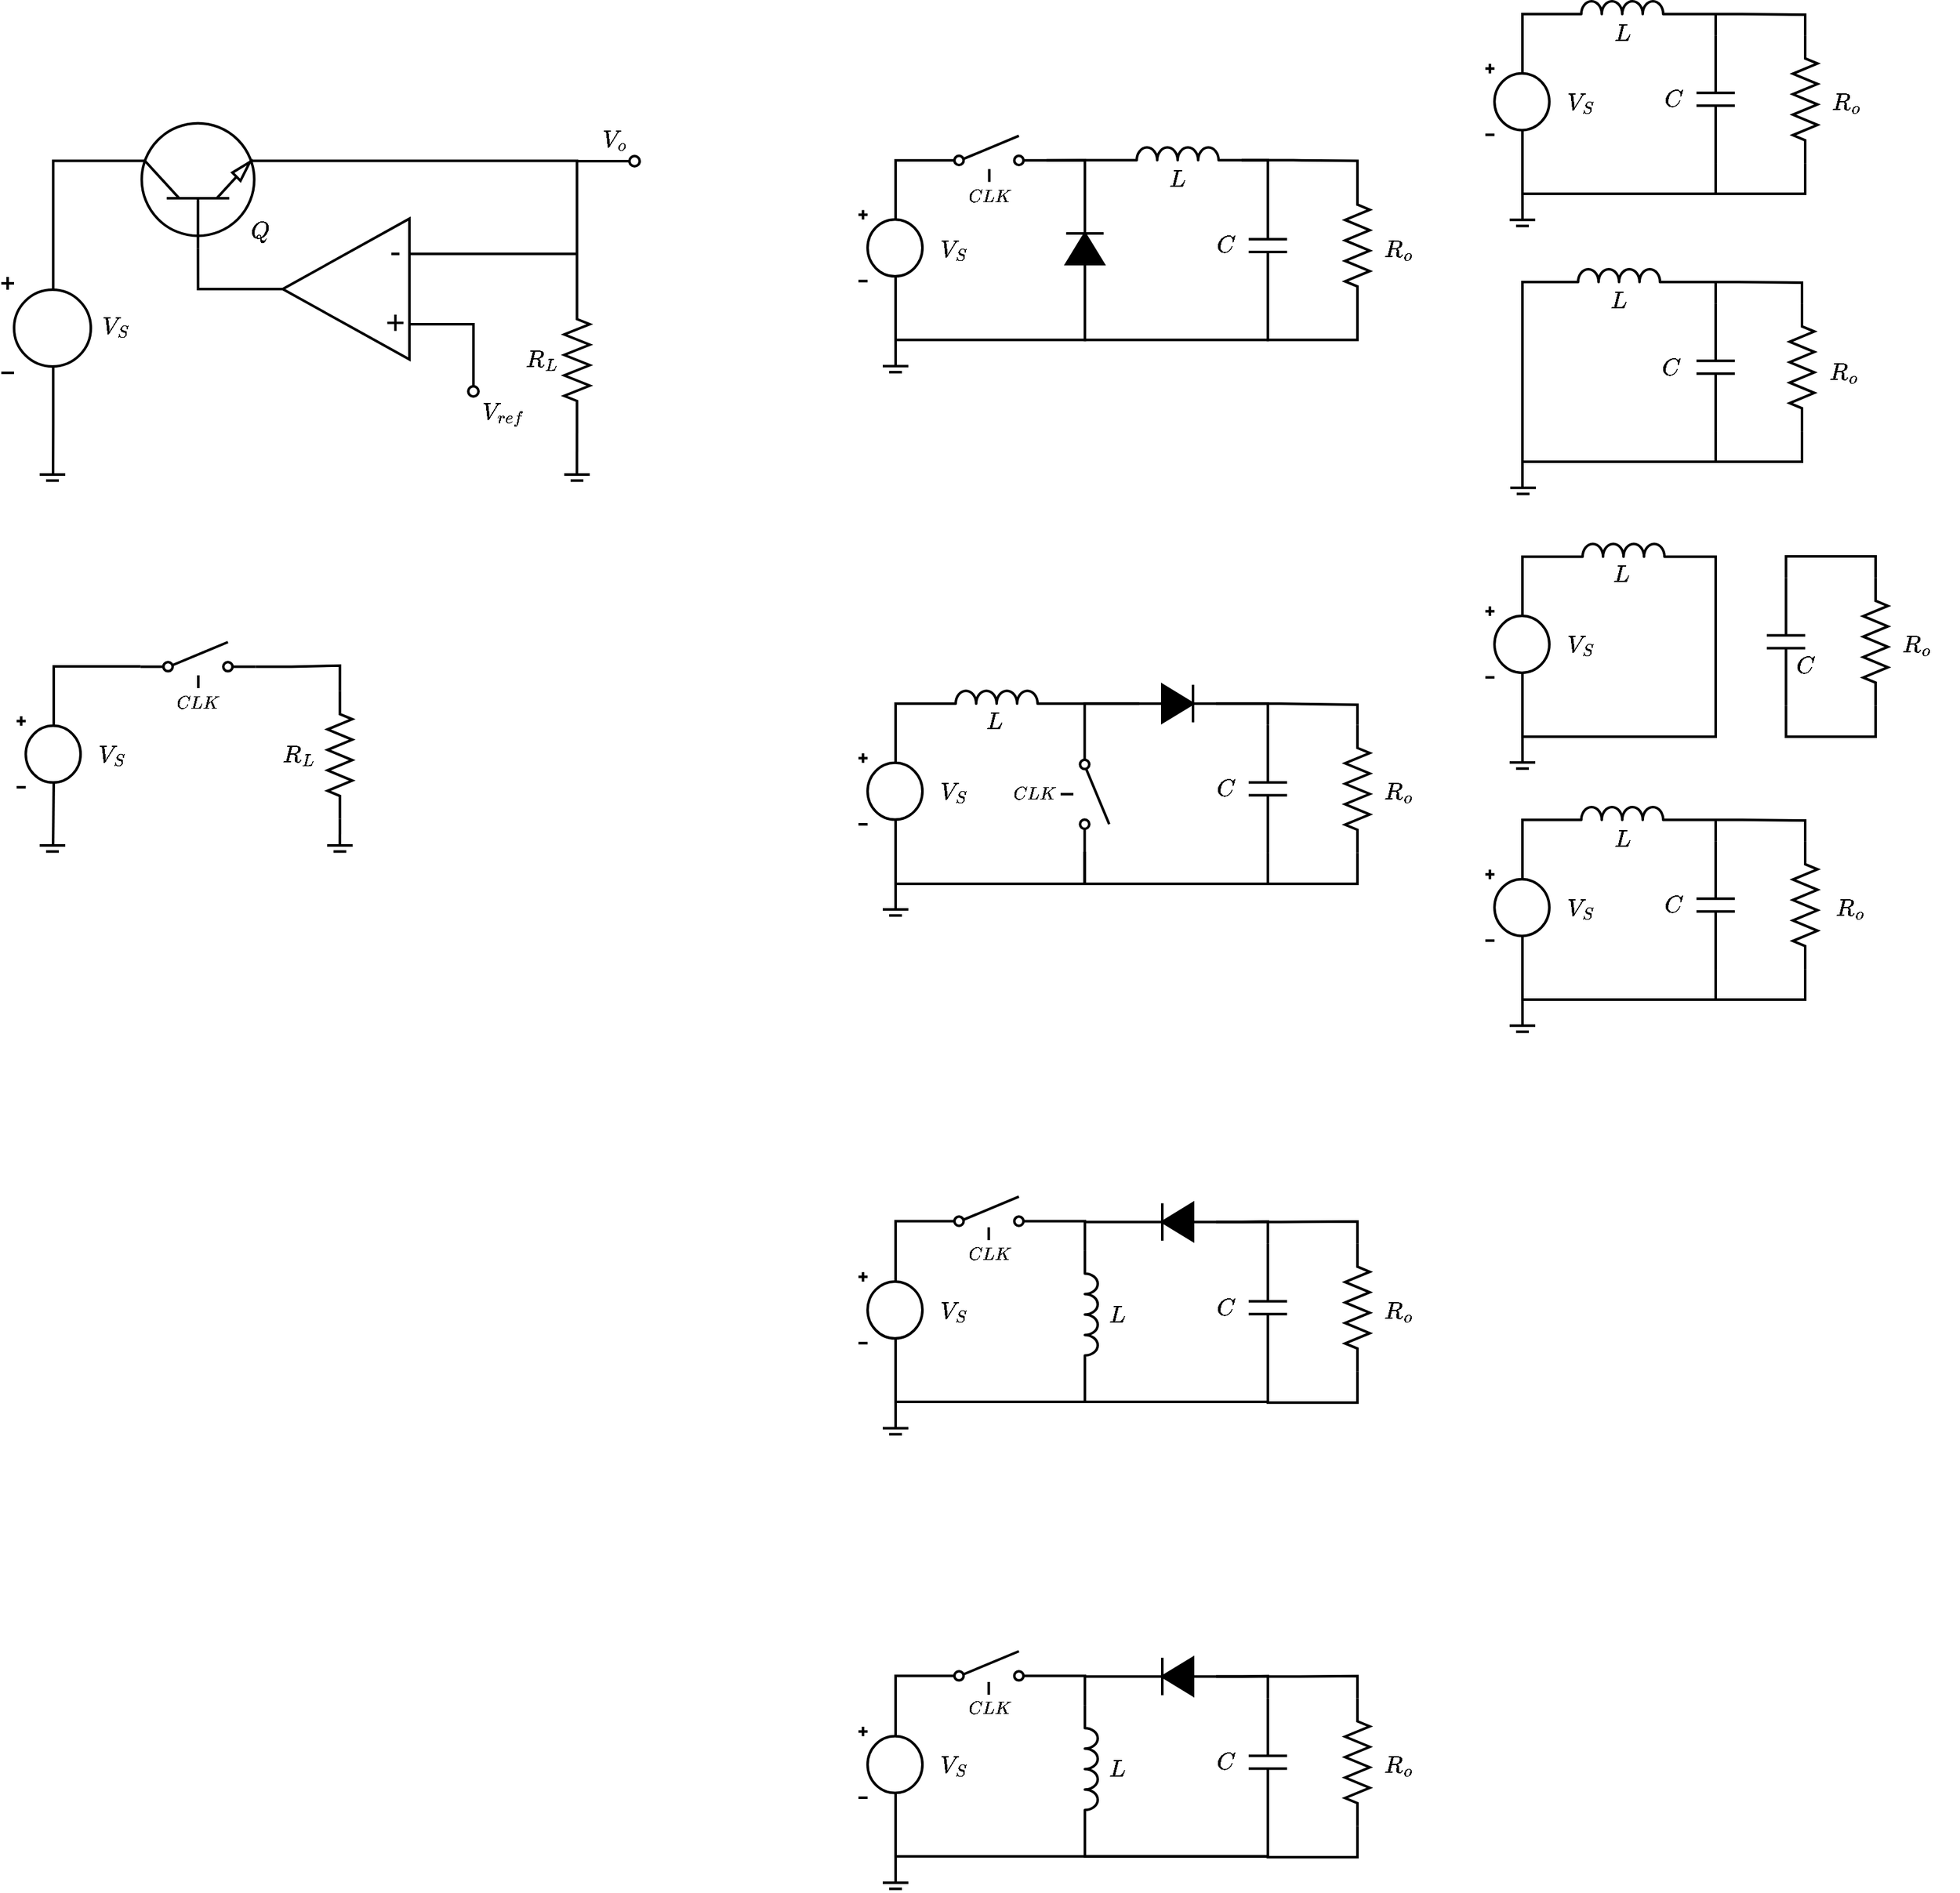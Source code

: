 <mxfile version="24.7.17">
  <diagram name="Page-1" id="G2LU9xgcfDEdTwlNo2La">
    <mxGraphModel dx="1050" dy="629" grid="1" gridSize="10" guides="1" tooltips="1" connect="1" arrows="1" fold="1" page="1" pageScale="1" pageWidth="827" pageHeight="1169" math="1" shadow="0">
      <root>
        <mxCell id="0" />
        <mxCell id="1" parent="0" />
        <mxCell id="TUf9E8LhpPjof6Dp3Csr-1" value="" style="verticalLabelPosition=bottom;shadow=0;dashed=0;align=center;html=1;verticalAlign=top;shape=mxgraph.electrical.transistors.npn_transistor_1;rotation=-90;strokeWidth=2;" parent="1" vertex="1">
          <mxGeometry x="350" y="700.5" width="107.5" height="107.5" as="geometry" />
        </mxCell>
        <mxCell id="TUf9E8LhpPjof6Dp3Csr-9" value="" style="html=1;shape=mxgraph.electrical.electro-mechanical.singleSwitch;aspect=fixed;elSwitchState=off;strokeWidth=2;" parent="1" vertex="1">
          <mxGeometry x="358.75" y="1111" width="90" height="24" as="geometry" />
        </mxCell>
        <mxCell id="TUf9E8LhpPjof6Dp3Csr-12" value="" style="group;rotation=-180;flipH=0;flipV=1;" parent="1" vertex="1" connectable="0">
          <mxGeometry x="470" y="780" width="99" height="110" as="geometry" />
        </mxCell>
        <mxCell id="TUf9E8LhpPjof6Dp3Csr-13" value="" style="triangle;whiteSpace=wrap;html=1;strokeWidth=2;spacingRight=35;spacingLeft=9;fontSize=17;rotation=-180;" parent="TUf9E8LhpPjof6Dp3Csr-12" vertex="1">
          <mxGeometry width="99" height="110" as="geometry" />
        </mxCell>
        <mxCell id="TUf9E8LhpPjof6Dp3Csr-14" value="&lt;font style=&quot;font-size: 26px;&quot;&gt;-&lt;/font&gt;" style="text;html=1;align=center;verticalAlign=middle;whiteSpace=wrap;rounded=0;fontSize=26;rotation=-180;" parent="TUf9E8LhpPjof6Dp3Csr-12" vertex="1">
          <mxGeometry x="81" y="24.36" width="14.05" height="9.64" as="geometry" />
        </mxCell>
        <mxCell id="TUf9E8LhpPjof6Dp3Csr-16" value="" style="pointerEvents=1;verticalLabelPosition=bottom;shadow=0;dashed=0;align=center;html=1;verticalAlign=top;shape=mxgraph.electrical.capacitors.capacitor_1;strokeWidth=2;rotation=90;" parent="1" vertex="1">
          <mxGeometry x="1190" y="785.96" width="100" height="30" as="geometry" />
        </mxCell>
        <mxCell id="TUf9E8LhpPjof6Dp3Csr-27" style="edgeStyle=orthogonalEdgeStyle;rounded=0;orthogonalLoop=1;jettySize=auto;html=1;exitX=1;exitY=0.5;exitDx=0;exitDy=0;exitPerimeter=0;strokeWidth=2;endArrow=none;endFill=0;" parent="1" source="TUf9E8LhpPjof6Dp3Csr-17" edge="1">
          <mxGeometry relative="1" as="geometry">
            <mxPoint x="699.92" y="980" as="targetPoint" />
          </mxGeometry>
        </mxCell>
        <mxCell id="TUf9E8LhpPjof6Dp3Csr-17" value="" style="pointerEvents=1;verticalLabelPosition=bottom;shadow=0;dashed=0;align=center;html=1;verticalAlign=top;shape=mxgraph.electrical.resistors.resistor_2;rotation=90;strokeWidth=2;" parent="1" vertex="1">
          <mxGeometry x="650" y="880.5" width="100" height="20" as="geometry" />
        </mxCell>
        <mxCell id="TUf9E8LhpPjof6Dp3Csr-18" style="edgeStyle=orthogonalEdgeStyle;rounded=0;orthogonalLoop=1;jettySize=auto;html=1;exitX=1;exitY=0.5;exitDx=0;exitDy=0;entryX=0;entryY=0.5;entryDx=0;entryDy=0;entryPerimeter=0;strokeWidth=2;endArrow=none;endFill=0;" parent="1" source="TUf9E8LhpPjof6Dp3Csr-13" target="TUf9E8LhpPjof6Dp3Csr-1" edge="1">
          <mxGeometry relative="1" as="geometry" />
        </mxCell>
        <mxCell id="TUf9E8LhpPjof6Dp3Csr-30" style="edgeStyle=orthogonalEdgeStyle;rounded=0;orthogonalLoop=1;jettySize=auto;html=1;exitX=0.58;exitY=0.935;exitDx=0;exitDy=0;exitPerimeter=0;strokeWidth=2;endArrow=none;endFill=0;" parent="1" source="TUf9E8LhpPjof6Dp3Csr-21" edge="1">
          <mxGeometry relative="1" as="geometry">
            <mxPoint x="290.476" y="980" as="targetPoint" />
          </mxGeometry>
        </mxCell>
        <mxCell id="TUf9E8LhpPjof6Dp3Csr-21" value="" style="pointerEvents=1;verticalLabelPosition=bottom;shadow=0;dashed=0;align=center;html=1;verticalAlign=top;shape=mxgraph.electrical.signal_sources.dc_source_1;strokeWidth=2;" parent="1" vertex="1">
          <mxGeometry x="250" y="825.5" width="70" height="75" as="geometry" />
        </mxCell>
        <mxCell id="TUf9E8LhpPjof6Dp3Csr-22" style="edgeStyle=orthogonalEdgeStyle;rounded=0;orthogonalLoop=1;jettySize=auto;html=1;exitX=0.58;exitY=0.135;exitDx=0;exitDy=0;exitPerimeter=0;entryX=0.7;entryY=0;entryDx=0;entryDy=0;entryPerimeter=0;strokeWidth=2;endArrow=none;endFill=0;" parent="1" source="TUf9E8LhpPjof6Dp3Csr-21" target="TUf9E8LhpPjof6Dp3Csr-1" edge="1">
          <mxGeometry relative="1" as="geometry">
            <Array as="points">
              <mxPoint x="291" y="735" />
            </Array>
          </mxGeometry>
        </mxCell>
        <mxCell id="TUf9E8LhpPjof6Dp3Csr-23" style="edgeStyle=orthogonalEdgeStyle;rounded=0;orthogonalLoop=1;jettySize=auto;html=1;exitX=0.7;exitY=1;exitDx=0;exitDy=0;exitPerimeter=0;entryX=0;entryY=0.5;entryDx=0;entryDy=0;entryPerimeter=0;strokeWidth=2;endArrow=none;endFill=0;" parent="1" source="TUf9E8LhpPjof6Dp3Csr-1" target="TUf9E8LhpPjof6Dp3Csr-17" edge="1">
          <mxGeometry relative="1" as="geometry" />
        </mxCell>
        <mxCell id="TUf9E8LhpPjof6Dp3Csr-24" style="edgeStyle=orthogonalEdgeStyle;rounded=0;orthogonalLoop=1;jettySize=auto;html=1;exitX=0;exitY=0.75;exitDx=0;exitDy=0;entryX=0;entryY=0.5;entryDx=0;entryDy=0;entryPerimeter=0;strokeWidth=2;endArrow=none;endFill=0;" parent="1" source="TUf9E8LhpPjof6Dp3Csr-13" target="TUf9E8LhpPjof6Dp3Csr-17" edge="1">
          <mxGeometry relative="1" as="geometry" />
        </mxCell>
        <mxCell id="TUf9E8LhpPjof6Dp3Csr-15" value="&lt;font style=&quot;font-size: 26px;&quot;&gt;+&lt;/font&gt;" style="text;html=1;align=center;verticalAlign=middle;whiteSpace=wrap;rounded=0;fontSize=26;rotation=-180;" parent="1" vertex="1">
          <mxGeometry x="551" y="854.29" width="14.05" height="13.71" as="geometry" />
        </mxCell>
        <mxCell id="TUf9E8LhpPjof6Dp3Csr-25" value="" style="endArrow=none;html=1;rounded=0;strokeWidth=2;" parent="1" edge="1">
          <mxGeometry width="50" height="50" relative="1" as="geometry">
            <mxPoint x="690.0" y="980" as="sourcePoint" />
            <mxPoint x="710.0" y="980" as="targetPoint" />
          </mxGeometry>
        </mxCell>
        <mxCell id="TUf9E8LhpPjof6Dp3Csr-26" value="" style="endArrow=none;html=1;rounded=0;strokeWidth=2;" parent="1" edge="1">
          <mxGeometry width="50" height="50" relative="1" as="geometry">
            <mxPoint x="695.0" y="984.74" as="sourcePoint" />
            <mxPoint x="705.0" y="984.74" as="targetPoint" />
          </mxGeometry>
        </mxCell>
        <mxCell id="TUf9E8LhpPjof6Dp3Csr-28" value="" style="endArrow=none;html=1;rounded=0;strokeWidth=2;" parent="1" edge="1">
          <mxGeometry width="50" height="50" relative="1" as="geometry">
            <mxPoint x="280.0" y="980" as="sourcePoint" />
            <mxPoint x="300.0" y="980" as="targetPoint" />
          </mxGeometry>
        </mxCell>
        <mxCell id="TUf9E8LhpPjof6Dp3Csr-29" value="" style="endArrow=none;html=1;rounded=0;strokeWidth=2;" parent="1" edge="1">
          <mxGeometry width="50" height="50" relative="1" as="geometry">
            <mxPoint x="285.0" y="984.74" as="sourcePoint" />
            <mxPoint x="295.0" y="984.74" as="targetPoint" />
          </mxGeometry>
        </mxCell>
        <mxCell id="TUf9E8LhpPjof6Dp3Csr-31" value="" style="verticalLabelPosition=bottom;shadow=0;dashed=0;align=center;html=1;verticalAlign=top;shape=mxgraph.electrical.logic_gates.inverting_contact;strokeWidth=2;" parent="1" vertex="1">
          <mxGeometry x="740" y="730.0" width="10" height="10" as="geometry" />
        </mxCell>
        <mxCell id="TUf9E8LhpPjof6Dp3Csr-32" style="edgeStyle=orthogonalEdgeStyle;rounded=0;orthogonalLoop=1;jettySize=auto;html=1;exitX=0.1;exitY=0.5;exitDx=0;exitDy=0;exitPerimeter=0;entryX=0;entryY=0.5;entryDx=0;entryDy=0;entryPerimeter=0;strokeWidth=2;endArrow=none;endFill=0;" parent="1" source="TUf9E8LhpPjof6Dp3Csr-31" target="TUf9E8LhpPjof6Dp3Csr-17" edge="1">
          <mxGeometry relative="1" as="geometry" />
        </mxCell>
        <mxCell id="TUf9E8LhpPjof6Dp3Csr-33" value="" style="verticalLabelPosition=bottom;shadow=0;dashed=0;align=center;html=1;verticalAlign=top;shape=mxgraph.electrical.logic_gates.inverting_contact;strokeWidth=2;" parent="1" vertex="1">
          <mxGeometry x="614" y="910.0" width="10" height="10" as="geometry" />
        </mxCell>
        <mxCell id="TUf9E8LhpPjof6Dp3Csr-34" style="edgeStyle=orthogonalEdgeStyle;rounded=0;orthogonalLoop=1;jettySize=auto;html=1;exitX=0;exitY=0.25;exitDx=0;exitDy=0;entryX=0.508;entryY=0.165;entryDx=0;entryDy=0;entryPerimeter=0;strokeWidth=2;endArrow=none;endFill=0;" parent="1" source="TUf9E8LhpPjof6Dp3Csr-13" target="TUf9E8LhpPjof6Dp3Csr-33" edge="1">
          <mxGeometry relative="1" as="geometry">
            <mxPoint x="620" y="880" as="targetPoint" />
          </mxGeometry>
        </mxCell>
        <mxCell id="TUf9E8LhpPjof6Dp3Csr-36" value="$$V_S$$" style="text;html=1;align=center;verticalAlign=middle;whiteSpace=wrap;rounded=0;fontSize=16;" parent="1" vertex="1">
          <mxGeometry x="322" y="854.29" width="35" height="20" as="geometry" />
        </mxCell>
        <mxCell id="TUf9E8LhpPjof6Dp3Csr-37" value="$$V_o$$" style="text;html=1;align=center;verticalAlign=middle;whiteSpace=wrap;rounded=0;fontSize=16;" parent="1" vertex="1">
          <mxGeometry x="712" y="708" width="35" height="20" as="geometry" />
        </mxCell>
        <mxCell id="TUf9E8LhpPjof6Dp3Csr-38" value="$$R_L$$" style="text;html=1;align=center;verticalAlign=middle;whiteSpace=wrap;rounded=0;fontSize=16;" parent="1" vertex="1">
          <mxGeometry x="655" y="879.5" width="35" height="20" as="geometry" />
        </mxCell>
        <mxCell id="TUf9E8LhpPjof6Dp3Csr-39" value="$$V_{ref}$$" style="text;html=1;align=center;verticalAlign=middle;whiteSpace=wrap;rounded=0;fontSize=16;" parent="1" vertex="1">
          <mxGeometry x="625" y="922" width="35" height="20" as="geometry" />
        </mxCell>
        <mxCell id="TUf9E8LhpPjof6Dp3Csr-40" value="$$Q$$" style="text;html=1;align=center;verticalAlign=middle;whiteSpace=wrap;rounded=0;fontSize=16;" parent="1" vertex="1">
          <mxGeometry x="435" y="780" width="35" height="20" as="geometry" />
        </mxCell>
        <mxCell id="TUf9E8LhpPjof6Dp3Csr-49" style="edgeStyle=orthogonalEdgeStyle;rounded=0;orthogonalLoop=1;jettySize=auto;html=1;exitX=0.58;exitY=0.935;exitDx=0;exitDy=0;exitPerimeter=0;strokeWidth=2;endArrow=none;endFill=0;" parent="1" source="TUf9E8LhpPjof6Dp3Csr-43" edge="1">
          <mxGeometry relative="1" as="geometry">
            <mxPoint x="290.494" y="1270" as="targetPoint" />
          </mxGeometry>
        </mxCell>
        <mxCell id="TUf9E8LhpPjof6Dp3Csr-43" value="" style="pointerEvents=1;verticalLabelPosition=bottom;shadow=0;dashed=0;align=center;html=1;verticalAlign=top;shape=mxgraph.electrical.signal_sources.dc_source_1;strokeWidth=2;" parent="1" vertex="1">
          <mxGeometry x="262" y="1169" width="50" height="55.5" as="geometry" />
        </mxCell>
        <mxCell id="TUf9E8LhpPjof6Dp3Csr-44" style="edgeStyle=orthogonalEdgeStyle;rounded=0;orthogonalLoop=1;jettySize=auto;html=1;exitX=0.58;exitY=0.135;exitDx=0;exitDy=0;exitPerimeter=0;entryX=0;entryY=0.8;entryDx=0;entryDy=0;strokeWidth=2;endArrow=none;endFill=0;" parent="1" source="TUf9E8LhpPjof6Dp3Csr-43" target="TUf9E8LhpPjof6Dp3Csr-9" edge="1">
          <mxGeometry relative="1" as="geometry">
            <mxPoint x="350" y="1070" as="targetPoint" />
            <Array as="points">
              <mxPoint x="291" y="1130" />
              <mxPoint x="359" y="1130" />
            </Array>
          </mxGeometry>
        </mxCell>
        <mxCell id="TUf9E8LhpPjof6Dp3Csr-45" value="" style="endArrow=none;html=1;rounded=0;strokeWidth=2;" parent="1" edge="1">
          <mxGeometry width="50" height="50" relative="1" as="geometry">
            <mxPoint x="280.0" y="1270" as="sourcePoint" />
            <mxPoint x="300.0" y="1270" as="targetPoint" />
          </mxGeometry>
        </mxCell>
        <mxCell id="TUf9E8LhpPjof6Dp3Csr-46" value="" style="endArrow=none;html=1;rounded=0;strokeWidth=2;" parent="1" edge="1">
          <mxGeometry width="50" height="50" relative="1" as="geometry">
            <mxPoint x="285.0" y="1274.74" as="sourcePoint" />
            <mxPoint x="295.0" y="1274.74" as="targetPoint" />
          </mxGeometry>
        </mxCell>
        <mxCell id="TUf9E8LhpPjof6Dp3Csr-47" value="$$V_S$$" style="text;html=1;align=center;verticalAlign=middle;whiteSpace=wrap;rounded=0;fontSize=16;" parent="1" vertex="1">
          <mxGeometry x="319" y="1189.29" width="35" height="20" as="geometry" />
        </mxCell>
        <mxCell id="TUf9E8LhpPjof6Dp3Csr-55" style="edgeStyle=orthogonalEdgeStyle;rounded=0;orthogonalLoop=1;jettySize=auto;html=1;exitX=1;exitY=0.5;exitDx=0;exitDy=0;exitPerimeter=0;strokeWidth=2;endArrow=none;endFill=0;" parent="1" source="TUf9E8LhpPjof6Dp3Csr-48" edge="1">
          <mxGeometry relative="1" as="geometry">
            <mxPoint x="514.667" y="1270" as="targetPoint" />
          </mxGeometry>
        </mxCell>
        <mxCell id="TUf9E8LhpPjof6Dp3Csr-48" value="" style="pointerEvents=1;verticalLabelPosition=bottom;shadow=0;dashed=0;align=center;html=1;verticalAlign=top;shape=mxgraph.electrical.resistors.resistor_2;rotation=90;strokeWidth=2;" parent="1" vertex="1">
          <mxGeometry x="464.69" y="1189.65" width="100" height="19.29" as="geometry" />
        </mxCell>
        <mxCell id="TUf9E8LhpPjof6Dp3Csr-51" value="$$R_L$$" style="text;html=1;align=center;verticalAlign=middle;whiteSpace=wrap;rounded=0;fontSize=16;" parent="1" vertex="1">
          <mxGeometry x="465.05" y="1189.29" width="35" height="20" as="geometry" />
        </mxCell>
        <mxCell id="TUf9E8LhpPjof6Dp3Csr-52" style="edgeStyle=orthogonalEdgeStyle;rounded=0;orthogonalLoop=1;jettySize=auto;html=1;exitX=1;exitY=0.8;exitDx=0;exitDy=0;entryX=0;entryY=0.5;entryDx=0;entryDy=0;entryPerimeter=0;strokeWidth=2;endArrow=none;endFill=0;" parent="1" source="TUf9E8LhpPjof6Dp3Csr-9" target="TUf9E8LhpPjof6Dp3Csr-48" edge="1">
          <mxGeometry relative="1" as="geometry" />
        </mxCell>
        <mxCell id="TUf9E8LhpPjof6Dp3Csr-53" value="" style="endArrow=none;html=1;rounded=0;strokeWidth=2;" parent="1" edge="1">
          <mxGeometry width="50" height="50" relative="1" as="geometry">
            <mxPoint x="504.69" y="1270" as="sourcePoint" />
            <mxPoint x="524.69" y="1270" as="targetPoint" />
          </mxGeometry>
        </mxCell>
        <mxCell id="TUf9E8LhpPjof6Dp3Csr-54" value="" style="endArrow=none;html=1;rounded=0;strokeWidth=2;" parent="1" edge="1">
          <mxGeometry width="50" height="50" relative="1" as="geometry">
            <mxPoint x="509.69" y="1274.74" as="sourcePoint" />
            <mxPoint x="519.69" y="1274.74" as="targetPoint" />
          </mxGeometry>
        </mxCell>
        <mxCell id="TUf9E8LhpPjof6Dp3Csr-56" value="" style="endArrow=none;html=1;rounded=0;strokeWidth=2;" parent="1" edge="1">
          <mxGeometry width="50" height="50" relative="1" as="geometry">
            <mxPoint x="404" y="1147" as="sourcePoint" />
            <mxPoint x="404" y="1137" as="targetPoint" />
          </mxGeometry>
        </mxCell>
        <mxCell id="TUf9E8LhpPjof6Dp3Csr-57" value="$$CLK$$" style="text;html=1;align=center;verticalAlign=middle;whiteSpace=wrap;rounded=0;fontSize=12;" parent="1" vertex="1">
          <mxGeometry x="386.25" y="1149" width="35" height="20" as="geometry" />
        </mxCell>
        <mxCell id="TUf9E8LhpPjof6Dp3Csr-76" style="edgeStyle=orthogonalEdgeStyle;rounded=0;orthogonalLoop=1;jettySize=auto;html=1;exitX=0;exitY=1;exitDx=0;exitDy=0;exitPerimeter=0;entryX=1;entryY=0.8;entryDx=0;entryDy=0;strokeWidth=2;endArrow=none;endFill=0;" parent="1" source="TUf9E8LhpPjof6Dp3Csr-58" target="TUf9E8LhpPjof6Dp3Csr-59" edge="1">
          <mxGeometry relative="1" as="geometry">
            <Array as="points">
              <mxPoint x="1093" y="733.78" />
            </Array>
          </mxGeometry>
        </mxCell>
        <mxCell id="TUf9E8LhpPjof6Dp3Csr-58" value="" style="pointerEvents=1;verticalLabelPosition=bottom;shadow=0;dashed=0;align=center;html=1;verticalAlign=top;shape=mxgraph.electrical.inductors.inductor_3;rotation=0;strokeWidth=2;" parent="1" vertex="1">
          <mxGeometry x="1119.5" y="724.28" width="100" height="10" as="geometry" />
        </mxCell>
        <mxCell id="TUf9E8LhpPjof6Dp3Csr-70" style="edgeStyle=orthogonalEdgeStyle;rounded=0;orthogonalLoop=1;jettySize=auto;html=1;exitX=1;exitY=0.8;exitDx=0;exitDy=0;entryX=1;entryY=0.5;entryDx=0;entryDy=0;entryPerimeter=0;strokeWidth=2;endArrow=none;endFill=0;" parent="1" source="TUf9E8LhpPjof6Dp3Csr-59" target="TUf9E8LhpPjof6Dp3Csr-69" edge="1">
          <mxGeometry relative="1" as="geometry">
            <mxPoint x="1109.5" y="758.21" as="targetPoint" />
          </mxGeometry>
        </mxCell>
        <mxCell id="TUf9E8LhpPjof6Dp3Csr-59" value="" style="html=1;shape=mxgraph.electrical.electro-mechanical.singleSwitch;aspect=fixed;elSwitchState=off;strokeWidth=2;" parent="1" vertex="1">
          <mxGeometry x="977" y="715.21" width="90" height="24" as="geometry" />
        </mxCell>
        <mxCell id="TUf9E8LhpPjof6Dp3Csr-60" value="" style="endArrow=none;html=1;rounded=0;strokeWidth=2;" parent="1" edge="1">
          <mxGeometry width="50" height="50" relative="1" as="geometry">
            <mxPoint x="1022.25" y="751.21" as="sourcePoint" />
            <mxPoint x="1022.25" y="741.21" as="targetPoint" />
          </mxGeometry>
        </mxCell>
        <mxCell id="TUf9E8LhpPjof6Dp3Csr-61" value="$$CLK$$" style="text;html=1;align=center;verticalAlign=middle;whiteSpace=wrap;rounded=0;fontSize=12;" parent="1" vertex="1">
          <mxGeometry x="1004.5" y="753.21" width="35" height="20" as="geometry" />
        </mxCell>
        <mxCell id="TUf9E8LhpPjof6Dp3Csr-78" style="edgeStyle=orthogonalEdgeStyle;rounded=0;orthogonalLoop=1;jettySize=auto;html=1;exitX=0.58;exitY=0.935;exitDx=0;exitDy=0;exitPerimeter=0;strokeWidth=2;endArrow=none;endFill=0;" parent="1" source="TUf9E8LhpPjof6Dp3Csr-63" edge="1">
          <mxGeometry relative="1" as="geometry">
            <mxPoint x="949.048" y="894.78" as="targetPoint" />
          </mxGeometry>
        </mxCell>
        <mxCell id="TUf9E8LhpPjof6Dp3Csr-63" value="" style="pointerEvents=1;verticalLabelPosition=bottom;shadow=0;dashed=0;align=center;html=1;verticalAlign=top;shape=mxgraph.electrical.signal_sources.dc_source_1;strokeWidth=2;" parent="1" vertex="1">
          <mxGeometry x="920" y="773.21" width="50" height="55.5" as="geometry" />
        </mxCell>
        <mxCell id="TUf9E8LhpPjof6Dp3Csr-64" value="" style="endArrow=none;html=1;rounded=0;strokeWidth=2;" parent="1" edge="1">
          <mxGeometry width="50" height="50" relative="1" as="geometry">
            <mxPoint x="939.0" y="895.21" as="sourcePoint" />
            <mxPoint x="959.0" y="895.21" as="targetPoint" />
          </mxGeometry>
        </mxCell>
        <mxCell id="TUf9E8LhpPjof6Dp3Csr-65" value="" style="endArrow=none;html=1;rounded=0;strokeWidth=2;" parent="1" edge="1">
          <mxGeometry width="50" height="50" relative="1" as="geometry">
            <mxPoint x="944.0" y="899.95" as="sourcePoint" />
            <mxPoint x="954.0" y="899.95" as="targetPoint" />
          </mxGeometry>
        </mxCell>
        <mxCell id="TUf9E8LhpPjof6Dp3Csr-66" value="$$V_S$$" style="text;html=1;align=center;verticalAlign=middle;whiteSpace=wrap;rounded=0;fontSize=16;" parent="1" vertex="1">
          <mxGeometry x="977" y="793.5" width="35" height="20" as="geometry" />
        </mxCell>
        <mxCell id="TUf9E8LhpPjof6Dp3Csr-82" style="edgeStyle=orthogonalEdgeStyle;rounded=0;orthogonalLoop=1;jettySize=auto;html=1;exitX=1;exitY=0.5;exitDx=0;exitDy=0;exitPerimeter=0;entryX=1;entryY=0.5;entryDx=0;entryDy=0;entryPerimeter=0;strokeWidth=2;endArrow=none;endFill=0;" parent="1" source="TUf9E8LhpPjof6Dp3Csr-67" target="TUf9E8LhpPjof6Dp3Csr-16" edge="1">
          <mxGeometry relative="1" as="geometry">
            <mxPoint x="1220" y="924.78" as="targetPoint" />
            <Array as="points">
              <mxPoint x="1310" y="874.78" />
              <mxPoint x="1240" y="874.78" />
            </Array>
          </mxGeometry>
        </mxCell>
        <mxCell id="TUf9E8LhpPjof6Dp3Csr-67" value="" style="pointerEvents=1;verticalLabelPosition=bottom;shadow=0;dashed=0;align=center;html=1;verticalAlign=top;shape=mxgraph.electrical.resistors.resistor_2;rotation=90;strokeWidth=2;" parent="1" vertex="1">
          <mxGeometry x="1260" y="791.32" width="100" height="19.29" as="geometry" />
        </mxCell>
        <mxCell id="TUf9E8LhpPjof6Dp3Csr-68" style="edgeStyle=orthogonalEdgeStyle;rounded=0;orthogonalLoop=1;jettySize=auto;html=1;exitX=0;exitY=0.8;exitDx=0;exitDy=0;entryX=0.58;entryY=0.135;entryDx=0;entryDy=0;entryPerimeter=0;strokeWidth=2;endArrow=none;endFill=0;" parent="1" source="TUf9E8LhpPjof6Dp3Csr-59" target="TUf9E8LhpPjof6Dp3Csr-63" edge="1">
          <mxGeometry relative="1" as="geometry" />
        </mxCell>
        <mxCell id="TUf9E8LhpPjof6Dp3Csr-77" style="edgeStyle=orthogonalEdgeStyle;rounded=0;orthogonalLoop=1;jettySize=auto;html=1;exitX=0;exitY=0.5;exitDx=0;exitDy=0;exitPerimeter=0;entryX=0.58;entryY=0.935;entryDx=0;entryDy=0;entryPerimeter=0;strokeWidth=2;endArrow=none;endFill=0;" parent="1" source="TUf9E8LhpPjof6Dp3Csr-69" target="TUf9E8LhpPjof6Dp3Csr-63" edge="1">
          <mxGeometry relative="1" as="geometry">
            <mxPoint x="960" y="894.78" as="targetPoint" />
            <Array as="points">
              <mxPoint x="1097" y="874.78" />
              <mxPoint x="949" y="874.78" />
            </Array>
          </mxGeometry>
        </mxCell>
        <mxCell id="TUf9E8LhpPjof6Dp3Csr-69" value="" style="pointerEvents=1;fillColor=strokeColor;verticalLabelPosition=bottom;shadow=0;dashed=0;align=center;html=1;verticalAlign=top;shape=mxgraph.electrical.diodes.diode;rotation=-90;strokeWidth=2;" parent="1" vertex="1">
          <mxGeometry x="1067" y="788.85" width="60" height="29.29" as="geometry" />
        </mxCell>
        <mxCell id="TUf9E8LhpPjof6Dp3Csr-79" style="edgeStyle=orthogonalEdgeStyle;rounded=0;orthogonalLoop=1;jettySize=auto;html=1;exitX=0;exitY=0.5;exitDx=0;exitDy=0;exitPerimeter=0;entryX=1;entryY=1;entryDx=0;entryDy=0;entryPerimeter=0;strokeWidth=2;endArrow=none;endFill=0;" parent="1" source="TUf9E8LhpPjof6Dp3Csr-16" target="TUf9E8LhpPjof6Dp3Csr-58" edge="1">
          <mxGeometry relative="1" as="geometry">
            <Array as="points">
              <mxPoint x="1240" y="734.78" />
            </Array>
          </mxGeometry>
        </mxCell>
        <mxCell id="TUf9E8LhpPjof6Dp3Csr-81" style="edgeStyle=orthogonalEdgeStyle;rounded=0;orthogonalLoop=1;jettySize=auto;html=1;exitX=1;exitY=0.5;exitDx=0;exitDy=0;exitPerimeter=0;entryX=0;entryY=0.5;entryDx=0;entryDy=0;entryPerimeter=0;strokeWidth=2;endArrow=none;endFill=0;" parent="1" source="TUf9E8LhpPjof6Dp3Csr-16" target="TUf9E8LhpPjof6Dp3Csr-69" edge="1">
          <mxGeometry relative="1" as="geometry">
            <Array as="points">
              <mxPoint x="1240" y="874.78" />
              <mxPoint x="1097" y="874.78" />
            </Array>
          </mxGeometry>
        </mxCell>
        <mxCell id="TUf9E8LhpPjof6Dp3Csr-86" style="edgeStyle=orthogonalEdgeStyle;rounded=0;orthogonalLoop=1;jettySize=auto;html=1;exitX=1;exitY=1;exitDx=0;exitDy=0;exitPerimeter=0;strokeWidth=2;endArrow=none;endFill=0;entryX=0;entryY=0.5;entryDx=0;entryDy=0;entryPerimeter=0;" parent="1" source="TUf9E8LhpPjof6Dp3Csr-58" target="TUf9E8LhpPjof6Dp3Csr-67" edge="1">
          <mxGeometry relative="1" as="geometry">
            <mxPoint x="1300" y="744.78" as="targetPoint" />
            <Array as="points">
              <mxPoint x="1260" y="734.78" />
              <mxPoint x="1310" y="734.78" />
            </Array>
          </mxGeometry>
        </mxCell>
        <mxCell id="TUf9E8LhpPjof6Dp3Csr-88" value="$$R_o$$" style="text;html=1;align=center;verticalAlign=middle;whiteSpace=wrap;rounded=0;fontSize=16;" parent="1" vertex="1">
          <mxGeometry x="1325" y="793.5" width="35" height="20" as="geometry" />
        </mxCell>
        <mxCell id="TUf9E8LhpPjof6Dp3Csr-89" value="$$L$$" style="text;html=1;align=center;verticalAlign=middle;whiteSpace=wrap;rounded=0;fontSize=16;" parent="1" vertex="1">
          <mxGeometry x="1152" y="739.21" width="35" height="20" as="geometry" />
        </mxCell>
        <mxCell id="TUf9E8LhpPjof6Dp3Csr-90" value="$$C$$" style="text;html=1;align=center;verticalAlign=middle;whiteSpace=wrap;rounded=0;fontSize=16;" parent="1" vertex="1">
          <mxGeometry x="1190" y="791.32" width="35" height="20" as="geometry" />
        </mxCell>
        <mxCell id="TUf9E8LhpPjof6Dp3Csr-115" value="" style="pointerEvents=1;verticalLabelPosition=bottom;shadow=0;dashed=0;align=center;html=1;verticalAlign=top;shape=mxgraph.electrical.capacitors.capacitor_1;strokeWidth=2;rotation=90;" parent="1" vertex="1">
          <mxGeometry x="1540" y="671.68" width="100" height="30" as="geometry" />
        </mxCell>
        <mxCell id="TUf9E8LhpPjof6Dp3Csr-117" value="" style="pointerEvents=1;verticalLabelPosition=bottom;shadow=0;dashed=0;align=center;html=1;verticalAlign=top;shape=mxgraph.electrical.inductors.inductor_3;rotation=0;strokeWidth=2;" parent="1" vertex="1">
          <mxGeometry x="1467" y="610" width="100" height="10" as="geometry" />
        </mxCell>
        <mxCell id="TUf9E8LhpPjof6Dp3Csr-122" style="edgeStyle=orthogonalEdgeStyle;rounded=0;orthogonalLoop=1;jettySize=auto;html=1;exitX=0.58;exitY=0.935;exitDx=0;exitDy=0;exitPerimeter=0;strokeWidth=2;endArrow=none;endFill=0;" parent="1" source="TUf9E8LhpPjof6Dp3Csr-123" edge="1">
          <mxGeometry relative="1" as="geometry">
            <mxPoint x="1439.048" y="780.5" as="targetPoint" />
          </mxGeometry>
        </mxCell>
        <mxCell id="TUf9E8LhpPjof6Dp3Csr-123" value="" style="pointerEvents=1;verticalLabelPosition=bottom;shadow=0;dashed=0;align=center;html=1;verticalAlign=top;shape=mxgraph.electrical.signal_sources.dc_source_1;strokeWidth=2;" parent="1" vertex="1">
          <mxGeometry x="1410" y="658.93" width="50" height="55.5" as="geometry" />
        </mxCell>
        <mxCell id="TUf9E8LhpPjof6Dp3Csr-124" value="" style="endArrow=none;html=1;rounded=0;strokeWidth=2;" parent="1" edge="1">
          <mxGeometry width="50" height="50" relative="1" as="geometry">
            <mxPoint x="1429.0" y="780.93" as="sourcePoint" />
            <mxPoint x="1449.0" y="780.93" as="targetPoint" />
          </mxGeometry>
        </mxCell>
        <mxCell id="TUf9E8LhpPjof6Dp3Csr-125" value="" style="endArrow=none;html=1;rounded=0;strokeWidth=2;" parent="1" edge="1">
          <mxGeometry width="50" height="50" relative="1" as="geometry">
            <mxPoint x="1434.0" y="785.67" as="sourcePoint" />
            <mxPoint x="1444.0" y="785.67" as="targetPoint" />
          </mxGeometry>
        </mxCell>
        <mxCell id="TUf9E8LhpPjof6Dp3Csr-126" value="$$V_S$$" style="text;html=1;align=center;verticalAlign=middle;whiteSpace=wrap;rounded=0;fontSize=16;" parent="1" vertex="1">
          <mxGeometry x="1467" y="679.22" width="35" height="20" as="geometry" />
        </mxCell>
        <mxCell id="TUf9E8LhpPjof6Dp3Csr-127" style="edgeStyle=orthogonalEdgeStyle;rounded=0;orthogonalLoop=1;jettySize=auto;html=1;exitX=1;exitY=0.5;exitDx=0;exitDy=0;exitPerimeter=0;entryX=1;entryY=0.5;entryDx=0;entryDy=0;entryPerimeter=0;strokeWidth=2;endArrow=none;endFill=0;" parent="1" source="TUf9E8LhpPjof6Dp3Csr-128" target="TUf9E8LhpPjof6Dp3Csr-115" edge="1">
          <mxGeometry relative="1" as="geometry">
            <mxPoint x="1570" y="810.5" as="targetPoint" />
            <Array as="points">
              <mxPoint x="1660" y="760.5" />
              <mxPoint x="1590" y="760.5" />
            </Array>
          </mxGeometry>
        </mxCell>
        <mxCell id="TUf9E8LhpPjof6Dp3Csr-128" value="" style="pointerEvents=1;verticalLabelPosition=bottom;shadow=0;dashed=0;align=center;html=1;verticalAlign=top;shape=mxgraph.electrical.resistors.resistor_2;rotation=90;strokeWidth=2;" parent="1" vertex="1">
          <mxGeometry x="1610" y="677.04" width="100" height="19.29" as="geometry" />
        </mxCell>
        <mxCell id="TUf9E8LhpPjof6Dp3Csr-132" style="edgeStyle=orthogonalEdgeStyle;rounded=0;orthogonalLoop=1;jettySize=auto;html=1;exitX=0;exitY=0.5;exitDx=0;exitDy=0;exitPerimeter=0;entryX=1;entryY=1;entryDx=0;entryDy=0;entryPerimeter=0;strokeWidth=2;endArrow=none;endFill=0;" parent="1" source="TUf9E8LhpPjof6Dp3Csr-115" edge="1">
          <mxGeometry relative="1" as="geometry">
            <Array as="points">
              <mxPoint x="1590" y="620.5" />
            </Array>
            <mxPoint x="1569.5" y="620" as="targetPoint" />
          </mxGeometry>
        </mxCell>
        <mxCell id="TUf9E8LhpPjof6Dp3Csr-134" style="edgeStyle=orthogonalEdgeStyle;rounded=0;orthogonalLoop=1;jettySize=auto;html=1;exitX=1;exitY=1;exitDx=0;exitDy=0;exitPerimeter=0;strokeWidth=2;endArrow=none;endFill=0;entryX=0;entryY=0.5;entryDx=0;entryDy=0;entryPerimeter=0;" parent="1" source="TUf9E8LhpPjof6Dp3Csr-117" target="TUf9E8LhpPjof6Dp3Csr-128" edge="1">
          <mxGeometry relative="1" as="geometry">
            <mxPoint x="1650" y="630.5" as="targetPoint" />
            <Array as="points">
              <mxPoint x="1610" y="620.5" />
              <mxPoint x="1660" y="620.5" />
            </Array>
            <mxPoint x="1569.5" y="620" as="sourcePoint" />
          </mxGeometry>
        </mxCell>
        <mxCell id="TUf9E8LhpPjof6Dp3Csr-136" value="$$L$$" style="text;html=1;align=center;verticalAlign=middle;whiteSpace=wrap;rounded=0;fontSize=16;" parent="1" vertex="1">
          <mxGeometry x="1499.5" y="624.93" width="35" height="20" as="geometry" />
        </mxCell>
        <mxCell id="TUf9E8LhpPjof6Dp3Csr-137" value="$$C$$" style="text;html=1;align=center;verticalAlign=middle;whiteSpace=wrap;rounded=0;fontSize=16;" parent="1" vertex="1">
          <mxGeometry x="1540" y="677.04" width="35" height="20" as="geometry" />
        </mxCell>
        <mxCell id="TUf9E8LhpPjof6Dp3Csr-138" style="edgeStyle=orthogonalEdgeStyle;rounded=0;orthogonalLoop=1;jettySize=auto;html=1;exitX=0.58;exitY=0.135;exitDx=0;exitDy=0;exitPerimeter=0;entryX=0;entryY=1;entryDx=0;entryDy=0;entryPerimeter=0;strokeWidth=2;endArrow=none;endFill=0;" parent="1" source="TUf9E8LhpPjof6Dp3Csr-123" target="TUf9E8LhpPjof6Dp3Csr-117" edge="1">
          <mxGeometry relative="1" as="geometry">
            <Array as="points">
              <mxPoint x="1439" y="620.5" />
            </Array>
          </mxGeometry>
        </mxCell>
        <mxCell id="TUf9E8LhpPjof6Dp3Csr-140" style="edgeStyle=orthogonalEdgeStyle;rounded=0;orthogonalLoop=1;jettySize=auto;html=1;exitX=1;exitY=0.5;exitDx=0;exitDy=0;exitPerimeter=0;entryX=0.58;entryY=0.935;entryDx=0;entryDy=0;entryPerimeter=0;strokeWidth=2;endArrow=none;endFill=0;" parent="1" source="TUf9E8LhpPjof6Dp3Csr-115" target="TUf9E8LhpPjof6Dp3Csr-123" edge="1">
          <mxGeometry relative="1" as="geometry">
            <Array as="points">
              <mxPoint x="1590" y="760.5" />
              <mxPoint x="1439" y="760.5" />
            </Array>
          </mxGeometry>
        </mxCell>
        <mxCell id="TUf9E8LhpPjof6Dp3Csr-141" value="" style="pointerEvents=1;verticalLabelPosition=bottom;shadow=0;dashed=0;align=center;html=1;verticalAlign=top;shape=mxgraph.electrical.capacitors.capacitor_1;strokeWidth=2;rotation=90;" parent="1" vertex="1">
          <mxGeometry x="1540" y="881.18" width="100" height="30" as="geometry" />
        </mxCell>
        <mxCell id="TUf9E8LhpPjof6Dp3Csr-162" style="edgeStyle=orthogonalEdgeStyle;rounded=0;orthogonalLoop=1;jettySize=auto;html=1;exitX=0;exitY=1;exitDx=0;exitDy=0;exitPerimeter=0;strokeWidth=2;endArrow=none;endFill=0;" parent="1" source="TUf9E8LhpPjof6Dp3Csr-142" edge="1">
          <mxGeometry relative="1" as="geometry">
            <mxPoint x="1439" y="989.5" as="targetPoint" />
            <Array as="points">
              <mxPoint x="1439" y="829.5" />
            </Array>
          </mxGeometry>
        </mxCell>
        <mxCell id="TUf9E8LhpPjof6Dp3Csr-142" value="" style="pointerEvents=1;verticalLabelPosition=bottom;shadow=0;dashed=0;align=center;html=1;verticalAlign=top;shape=mxgraph.electrical.inductors.inductor_3;rotation=0;strokeWidth=2;" parent="1" vertex="1">
          <mxGeometry x="1464.5" y="819.5" width="100" height="10" as="geometry" />
        </mxCell>
        <mxCell id="TUf9E8LhpPjof6Dp3Csr-145" value="" style="endArrow=none;html=1;rounded=0;strokeWidth=2;" parent="1" edge="1">
          <mxGeometry width="50" height="50" relative="1" as="geometry">
            <mxPoint x="1429.5" y="990.43" as="sourcePoint" />
            <mxPoint x="1449.5" y="990.43" as="targetPoint" />
          </mxGeometry>
        </mxCell>
        <mxCell id="TUf9E8LhpPjof6Dp3Csr-146" value="" style="endArrow=none;html=1;rounded=0;strokeWidth=2;" parent="1" edge="1">
          <mxGeometry width="50" height="50" relative="1" as="geometry">
            <mxPoint x="1434.5" y="995.17" as="sourcePoint" />
            <mxPoint x="1444.5" y="995.17" as="targetPoint" />
          </mxGeometry>
        </mxCell>
        <mxCell id="TUf9E8LhpPjof6Dp3Csr-149" value="" style="pointerEvents=1;verticalLabelPosition=bottom;shadow=0;dashed=0;align=center;html=1;verticalAlign=top;shape=mxgraph.electrical.resistors.resistor_2;rotation=90;strokeWidth=2;" parent="1" vertex="1">
          <mxGeometry x="1607.5" y="886.54" width="100" height="19.29" as="geometry" />
        </mxCell>
        <mxCell id="TUf9E8LhpPjof6Dp3Csr-150" style="edgeStyle=orthogonalEdgeStyle;rounded=0;orthogonalLoop=1;jettySize=auto;html=1;exitX=0;exitY=0.5;exitDx=0;exitDy=0;exitPerimeter=0;entryX=1;entryY=1;entryDx=0;entryDy=0;entryPerimeter=0;strokeWidth=2;endArrow=none;endFill=0;" parent="1" source="TUf9E8LhpPjof6Dp3Csr-141" edge="1">
          <mxGeometry relative="1" as="geometry">
            <Array as="points">
              <mxPoint x="1590" y="830" />
            </Array>
            <mxPoint x="1567" y="829.5" as="targetPoint" />
          </mxGeometry>
        </mxCell>
        <mxCell id="TUf9E8LhpPjof6Dp3Csr-151" style="edgeStyle=orthogonalEdgeStyle;rounded=0;orthogonalLoop=1;jettySize=auto;html=1;exitX=1;exitY=1;exitDx=0;exitDy=0;exitPerimeter=0;strokeWidth=2;endArrow=none;endFill=0;entryX=0;entryY=0.5;entryDx=0;entryDy=0;entryPerimeter=0;" parent="1" source="TUf9E8LhpPjof6Dp3Csr-142" target="TUf9E8LhpPjof6Dp3Csr-149" edge="1">
          <mxGeometry relative="1" as="geometry">
            <mxPoint x="1647.5" y="840" as="targetPoint" />
            <Array as="points">
              <mxPoint x="1607.5" y="830" />
              <mxPoint x="1657.5" y="830" />
            </Array>
            <mxPoint x="1567" y="829.5" as="sourcePoint" />
          </mxGeometry>
        </mxCell>
        <mxCell id="TUf9E8LhpPjof6Dp3Csr-153" value="$$L$$" style="text;html=1;align=center;verticalAlign=middle;whiteSpace=wrap;rounded=0;fontSize=16;" parent="1" vertex="1">
          <mxGeometry x="1497" y="834.43" width="35" height="20" as="geometry" />
        </mxCell>
        <mxCell id="TUf9E8LhpPjof6Dp3Csr-154" value="$$C$$" style="text;html=1;align=center;verticalAlign=middle;whiteSpace=wrap;rounded=0;fontSize=16;" parent="1" vertex="1">
          <mxGeometry x="1537.5" y="886.54" width="35" height="20" as="geometry" />
        </mxCell>
        <mxCell id="TUf9E8LhpPjof6Dp3Csr-161" style="edgeStyle=orthogonalEdgeStyle;rounded=0;orthogonalLoop=1;jettySize=auto;html=1;exitX=0;exitY=1;exitDx=0;exitDy=0;exitPerimeter=0;entryX=1;entryY=0.5;entryDx=0;entryDy=0;entryPerimeter=0;strokeWidth=2;endArrow=none;endFill=0;" parent="1" source="TUf9E8LhpPjof6Dp3Csr-142" target="TUf9E8LhpPjof6Dp3Csr-141" edge="1">
          <mxGeometry relative="1" as="geometry">
            <Array as="points">
              <mxPoint x="1439" y="830" />
              <mxPoint x="1439" y="970" />
              <mxPoint x="1590" y="970" />
            </Array>
          </mxGeometry>
        </mxCell>
        <mxCell id="TUf9E8LhpPjof6Dp3Csr-163" value="" style="pointerEvents=1;verticalLabelPosition=bottom;shadow=0;dashed=0;align=center;html=1;verticalAlign=top;shape=mxgraph.electrical.capacitors.capacitor_1;strokeWidth=2;rotation=90;" parent="1" vertex="1">
          <mxGeometry x="1190" y="1210.75" width="100" height="30" as="geometry" />
        </mxCell>
        <mxCell id="TUf9E8LhpPjof6Dp3Csr-165" value="" style="pointerEvents=1;verticalLabelPosition=bottom;shadow=0;dashed=0;align=center;html=1;verticalAlign=top;shape=mxgraph.electrical.inductors.inductor_3;rotation=0;strokeWidth=2;" parent="1" vertex="1">
          <mxGeometry x="978" y="1149.07" width="100" height="10" as="geometry" />
        </mxCell>
        <mxCell id="TUf9E8LhpPjof6Dp3Csr-168" value="" style="endArrow=none;html=1;rounded=0;strokeWidth=2;" parent="1" edge="1">
          <mxGeometry width="50" height="50" relative="1" as="geometry">
            <mxPoint x="1078" y="1229.9" as="sourcePoint" />
            <mxPoint x="1088" y="1229.9" as="targetPoint" />
          </mxGeometry>
        </mxCell>
        <mxCell id="TUf9E8LhpPjof6Dp3Csr-169" value="$$CLK$$" style="text;html=1;align=center;verticalAlign=middle;whiteSpace=wrap;rounded=0;fontSize=12;" parent="1" vertex="1">
          <mxGeometry x="1039.5" y="1220" width="35" height="20" as="geometry" />
        </mxCell>
        <mxCell id="TUf9E8LhpPjof6Dp3Csr-170" style="edgeStyle=orthogonalEdgeStyle;rounded=0;orthogonalLoop=1;jettySize=auto;html=1;exitX=0.58;exitY=0.935;exitDx=0;exitDy=0;exitPerimeter=0;strokeWidth=2;endArrow=none;endFill=0;" parent="1" source="TUf9E8LhpPjof6Dp3Csr-171" edge="1">
          <mxGeometry relative="1" as="geometry">
            <mxPoint x="949.048" y="1319.57" as="targetPoint" />
          </mxGeometry>
        </mxCell>
        <mxCell id="TUf9E8LhpPjof6Dp3Csr-171" value="" style="pointerEvents=1;verticalLabelPosition=bottom;shadow=0;dashed=0;align=center;html=1;verticalAlign=top;shape=mxgraph.electrical.signal_sources.dc_source_1;strokeWidth=2;" parent="1" vertex="1">
          <mxGeometry x="920" y="1198" width="50" height="55.5" as="geometry" />
        </mxCell>
        <mxCell id="TUf9E8LhpPjof6Dp3Csr-172" value="" style="endArrow=none;html=1;rounded=0;strokeWidth=2;" parent="1" edge="1">
          <mxGeometry width="50" height="50" relative="1" as="geometry">
            <mxPoint x="939.0" y="1320" as="sourcePoint" />
            <mxPoint x="959.0" y="1320" as="targetPoint" />
          </mxGeometry>
        </mxCell>
        <mxCell id="TUf9E8LhpPjof6Dp3Csr-173" value="" style="endArrow=none;html=1;rounded=0;strokeWidth=2;" parent="1" edge="1">
          <mxGeometry width="50" height="50" relative="1" as="geometry">
            <mxPoint x="944.0" y="1324.74" as="sourcePoint" />
            <mxPoint x="954.0" y="1324.74" as="targetPoint" />
          </mxGeometry>
        </mxCell>
        <mxCell id="TUf9E8LhpPjof6Dp3Csr-174" value="$$V_S$$" style="text;html=1;align=center;verticalAlign=middle;whiteSpace=wrap;rounded=0;fontSize=16;" parent="1" vertex="1">
          <mxGeometry x="977" y="1218.29" width="35" height="20" as="geometry" />
        </mxCell>
        <mxCell id="TUf9E8LhpPjof6Dp3Csr-176" value="" style="pointerEvents=1;verticalLabelPosition=bottom;shadow=0;dashed=0;align=center;html=1;verticalAlign=top;shape=mxgraph.electrical.resistors.resistor_2;rotation=90;strokeWidth=2;" parent="1" vertex="1">
          <mxGeometry x="1260" y="1216.11" width="100" height="19.29" as="geometry" />
        </mxCell>
        <mxCell id="TUf9E8LhpPjof6Dp3Csr-179" value="" style="pointerEvents=1;fillColor=strokeColor;verticalLabelPosition=bottom;shadow=0;dashed=0;align=center;html=1;verticalAlign=top;shape=mxgraph.electrical.diodes.diode;rotation=0;strokeWidth=2;" parent="1" vertex="1">
          <mxGeometry x="1139.5" y="1144.42" width="60" height="29.29" as="geometry" />
        </mxCell>
        <mxCell id="TUf9E8LhpPjof6Dp3Csr-183" value="$$R_o$$" style="text;html=1;align=center;verticalAlign=middle;whiteSpace=wrap;rounded=0;fontSize=16;" parent="1" vertex="1">
          <mxGeometry x="1325" y="1218.29" width="35" height="20" as="geometry" />
        </mxCell>
        <mxCell id="TUf9E8LhpPjof6Dp3Csr-184" value="$$L$$" style="text;html=1;align=center;verticalAlign=middle;whiteSpace=wrap;rounded=0;fontSize=16;" parent="1" vertex="1">
          <mxGeometry x="1008.5" y="1163" width="35" height="20" as="geometry" />
        </mxCell>
        <mxCell id="TUf9E8LhpPjof6Dp3Csr-185" value="$$C$$" style="text;html=1;align=center;verticalAlign=middle;whiteSpace=wrap;rounded=0;fontSize=16;" parent="1" vertex="1">
          <mxGeometry x="1190" y="1216.11" width="35" height="20" as="geometry" />
        </mxCell>
        <mxCell id="TUf9E8LhpPjof6Dp3Csr-189" value="" style="html=1;shape=mxgraph.electrical.electro-mechanical.singleSwitch;aspect=fixed;elSwitchState=off;strokeWidth=2;rotation=90;flipV=0;" parent="1" vertex="1">
          <mxGeometry x="1059" y="1218" width="90" height="24" as="geometry" />
        </mxCell>
        <mxCell id="TUf9E8LhpPjof6Dp3Csr-191" style="edgeStyle=orthogonalEdgeStyle;rounded=0;orthogonalLoop=1;jettySize=auto;html=1;exitX=0.58;exitY=0.135;exitDx=0;exitDy=0;exitPerimeter=0;entryX=0;entryY=1;entryDx=0;entryDy=0;entryPerimeter=0;strokeWidth=2;endArrow=none;endFill=0;" parent="1" source="TUf9E8LhpPjof6Dp3Csr-171" target="TUf9E8LhpPjof6Dp3Csr-165" edge="1">
          <mxGeometry relative="1" as="geometry">
            <Array as="points">
              <mxPoint x="949" y="1159" />
            </Array>
          </mxGeometry>
        </mxCell>
        <mxCell id="TUf9E8LhpPjof6Dp3Csr-192" style="edgeStyle=orthogonalEdgeStyle;rounded=0;orthogonalLoop=1;jettySize=auto;html=1;exitX=1;exitY=1;exitDx=0;exitDy=0;exitPerimeter=0;entryX=0;entryY=0.5;entryDx=0;entryDy=0;entryPerimeter=0;strokeWidth=2;endArrow=none;endFill=0;" parent="1" source="TUf9E8LhpPjof6Dp3Csr-165" target="TUf9E8LhpPjof6Dp3Csr-179" edge="1">
          <mxGeometry relative="1" as="geometry">
            <Array as="points">
              <mxPoint x="1100" y="1160" />
              <mxPoint x="1100" y="1160" />
            </Array>
          </mxGeometry>
        </mxCell>
        <mxCell id="TUf9E8LhpPjof6Dp3Csr-193" style="edgeStyle=orthogonalEdgeStyle;rounded=0;orthogonalLoop=1;jettySize=auto;html=1;exitX=1;exitY=0.5;exitDx=0;exitDy=0;exitPerimeter=0;entryX=0;entryY=0.5;entryDx=0;entryDy=0;entryPerimeter=0;strokeWidth=2;endArrow=none;endFill=0;" parent="1" source="TUf9E8LhpPjof6Dp3Csr-179" target="TUf9E8LhpPjof6Dp3Csr-163" edge="1">
          <mxGeometry relative="1" as="geometry">
            <Array as="points">
              <mxPoint x="1240" y="1159" />
            </Array>
          </mxGeometry>
        </mxCell>
        <mxCell id="TUf9E8LhpPjof6Dp3Csr-195" style="edgeStyle=orthogonalEdgeStyle;rounded=0;orthogonalLoop=1;jettySize=auto;html=1;exitX=1;exitY=0.5;exitDx=0;exitDy=0;exitPerimeter=0;entryX=0;entryY=0.5;entryDx=0;entryDy=0;entryPerimeter=0;strokeWidth=2;endArrow=none;endFill=0;" parent="1" source="TUf9E8LhpPjof6Dp3Csr-179" target="TUf9E8LhpPjof6Dp3Csr-176" edge="1">
          <mxGeometry relative="1" as="geometry">
            <Array as="points">
              <mxPoint x="1250" y="1159" />
              <mxPoint x="1310" y="1160" />
            </Array>
          </mxGeometry>
        </mxCell>
        <mxCell id="TUf9E8LhpPjof6Dp3Csr-197" style="edgeStyle=orthogonalEdgeStyle;rounded=0;orthogonalLoop=1;jettySize=auto;html=1;exitX=0;exitY=0.8;exitDx=0;exitDy=0;entryX=0;entryY=0.5;entryDx=0;entryDy=0;entryPerimeter=0;strokeWidth=2;endArrow=none;endFill=0;" parent="1" source="TUf9E8LhpPjof6Dp3Csr-189" target="TUf9E8LhpPjof6Dp3Csr-179" edge="1">
          <mxGeometry relative="1" as="geometry" />
        </mxCell>
        <mxCell id="TUf9E8LhpPjof6Dp3Csr-198" style="edgeStyle=orthogonalEdgeStyle;rounded=0;orthogonalLoop=1;jettySize=auto;html=1;exitX=1;exitY=0.8;exitDx=0;exitDy=0;entryX=0.58;entryY=0.935;entryDx=0;entryDy=0;entryPerimeter=0;strokeWidth=2;endArrow=none;endFill=0;" parent="1" source="TUf9E8LhpPjof6Dp3Csr-189" target="TUf9E8LhpPjof6Dp3Csr-171" edge="1">
          <mxGeometry relative="1" as="geometry">
            <Array as="points">
              <mxPoint x="1097" y="1300" />
              <mxPoint x="949" y="1300" />
            </Array>
          </mxGeometry>
        </mxCell>
        <mxCell id="TUf9E8LhpPjof6Dp3Csr-199" style="edgeStyle=orthogonalEdgeStyle;rounded=0;orthogonalLoop=1;jettySize=auto;html=1;exitX=1;exitY=0.8;exitDx=0;exitDy=0;entryX=1;entryY=0.5;entryDx=0;entryDy=0;entryPerimeter=0;strokeWidth=2;endArrow=none;endFill=0;" parent="1" source="TUf9E8LhpPjof6Dp3Csr-189" target="TUf9E8LhpPjof6Dp3Csr-163" edge="1">
          <mxGeometry relative="1" as="geometry">
            <Array as="points">
              <mxPoint x="1097" y="1300" />
              <mxPoint x="1240" y="1300" />
            </Array>
          </mxGeometry>
        </mxCell>
        <mxCell id="TUf9E8LhpPjof6Dp3Csr-201" style="edgeStyle=orthogonalEdgeStyle;rounded=0;orthogonalLoop=1;jettySize=auto;html=1;exitX=1;exitY=0.5;exitDx=0;exitDy=0;exitPerimeter=0;entryX=1;entryY=0.5;entryDx=0;entryDy=0;entryPerimeter=0;strokeWidth=2;endArrow=none;endFill=0;" parent="1" source="TUf9E8LhpPjof6Dp3Csr-163" target="TUf9E8LhpPjof6Dp3Csr-176" edge="1">
          <mxGeometry relative="1" as="geometry">
            <Array as="points">
              <mxPoint x="1240" y="1300" />
              <mxPoint x="1310" y="1300" />
            </Array>
          </mxGeometry>
        </mxCell>
        <mxCell id="TUf9E8LhpPjof6Dp3Csr-202" value="" style="pointerEvents=1;verticalLabelPosition=bottom;shadow=0;dashed=0;align=center;html=1;verticalAlign=top;shape=mxgraph.electrical.capacitors.capacitor_1;strokeWidth=2;rotation=90;" parent="1" vertex="1">
          <mxGeometry x="1540" y="1301.68" width="100" height="30" as="geometry" />
        </mxCell>
        <mxCell id="TUf9E8LhpPjof6Dp3Csr-203" value="" style="pointerEvents=1;verticalLabelPosition=bottom;shadow=0;dashed=0;align=center;html=1;verticalAlign=top;shape=mxgraph.electrical.inductors.inductor_3;rotation=0;strokeWidth=2;" parent="1" vertex="1">
          <mxGeometry x="1467" y="1240" width="100" height="10" as="geometry" />
        </mxCell>
        <mxCell id="TUf9E8LhpPjof6Dp3Csr-204" style="edgeStyle=orthogonalEdgeStyle;rounded=0;orthogonalLoop=1;jettySize=auto;html=1;exitX=0.58;exitY=0.935;exitDx=0;exitDy=0;exitPerimeter=0;strokeWidth=2;endArrow=none;endFill=0;" parent="1" source="TUf9E8LhpPjof6Dp3Csr-205" edge="1">
          <mxGeometry relative="1" as="geometry">
            <mxPoint x="1439.048" y="1410.5" as="targetPoint" />
          </mxGeometry>
        </mxCell>
        <mxCell id="TUf9E8LhpPjof6Dp3Csr-205" value="" style="pointerEvents=1;verticalLabelPosition=bottom;shadow=0;dashed=0;align=center;html=1;verticalAlign=top;shape=mxgraph.electrical.signal_sources.dc_source_1;strokeWidth=2;" parent="1" vertex="1">
          <mxGeometry x="1410" y="1288.93" width="50" height="55.5" as="geometry" />
        </mxCell>
        <mxCell id="TUf9E8LhpPjof6Dp3Csr-206" value="" style="endArrow=none;html=1;rounded=0;strokeWidth=2;" parent="1" edge="1">
          <mxGeometry width="50" height="50" relative="1" as="geometry">
            <mxPoint x="1429.0" y="1410.93" as="sourcePoint" />
            <mxPoint x="1449.0" y="1410.93" as="targetPoint" />
          </mxGeometry>
        </mxCell>
        <mxCell id="TUf9E8LhpPjof6Dp3Csr-207" value="" style="endArrow=none;html=1;rounded=0;strokeWidth=2;" parent="1" edge="1">
          <mxGeometry width="50" height="50" relative="1" as="geometry">
            <mxPoint x="1434.0" y="1415.67" as="sourcePoint" />
            <mxPoint x="1444.0" y="1415.67" as="targetPoint" />
          </mxGeometry>
        </mxCell>
        <mxCell id="TUf9E8LhpPjof6Dp3Csr-208" value="$$V_S$$" style="text;html=1;align=center;verticalAlign=middle;whiteSpace=wrap;rounded=0;fontSize=16;" parent="1" vertex="1">
          <mxGeometry x="1467" y="1309.22" width="35" height="20" as="geometry" />
        </mxCell>
        <mxCell id="TUf9E8LhpPjof6Dp3Csr-209" style="edgeStyle=orthogonalEdgeStyle;rounded=0;orthogonalLoop=1;jettySize=auto;html=1;exitX=1;exitY=0.5;exitDx=0;exitDy=0;exitPerimeter=0;entryX=1;entryY=0.5;entryDx=0;entryDy=0;entryPerimeter=0;strokeWidth=2;endArrow=none;endFill=0;" parent="1" source="TUf9E8LhpPjof6Dp3Csr-210" target="TUf9E8LhpPjof6Dp3Csr-202" edge="1">
          <mxGeometry relative="1" as="geometry">
            <mxPoint x="1570" y="1440.5" as="targetPoint" />
            <Array as="points">
              <mxPoint x="1660" y="1390.5" />
              <mxPoint x="1590" y="1390.5" />
            </Array>
          </mxGeometry>
        </mxCell>
        <mxCell id="TUf9E8LhpPjof6Dp3Csr-210" value="" style="pointerEvents=1;verticalLabelPosition=bottom;shadow=0;dashed=0;align=center;html=1;verticalAlign=top;shape=mxgraph.electrical.resistors.resistor_2;rotation=90;strokeWidth=2;" parent="1" vertex="1">
          <mxGeometry x="1610" y="1307.04" width="100" height="19.29" as="geometry" />
        </mxCell>
        <mxCell id="TUf9E8LhpPjof6Dp3Csr-211" style="edgeStyle=orthogonalEdgeStyle;rounded=0;orthogonalLoop=1;jettySize=auto;html=1;exitX=0;exitY=0.5;exitDx=0;exitDy=0;exitPerimeter=0;entryX=1;entryY=1;entryDx=0;entryDy=0;entryPerimeter=0;strokeWidth=2;endArrow=none;endFill=0;" parent="1" source="TUf9E8LhpPjof6Dp3Csr-202" edge="1">
          <mxGeometry relative="1" as="geometry">
            <Array as="points">
              <mxPoint x="1590" y="1250.5" />
            </Array>
            <mxPoint x="1569.5" y="1250" as="targetPoint" />
          </mxGeometry>
        </mxCell>
        <mxCell id="TUf9E8LhpPjof6Dp3Csr-212" style="edgeStyle=orthogonalEdgeStyle;rounded=0;orthogonalLoop=1;jettySize=auto;html=1;exitX=1;exitY=1;exitDx=0;exitDy=0;exitPerimeter=0;strokeWidth=2;endArrow=none;endFill=0;entryX=0;entryY=0.5;entryDx=0;entryDy=0;entryPerimeter=0;" parent="1" source="TUf9E8LhpPjof6Dp3Csr-203" target="TUf9E8LhpPjof6Dp3Csr-210" edge="1">
          <mxGeometry relative="1" as="geometry">
            <mxPoint x="1650" y="1260.5" as="targetPoint" />
            <Array as="points">
              <mxPoint x="1610" y="1250.5" />
              <mxPoint x="1660" y="1250.5" />
            </Array>
            <mxPoint x="1569.5" y="1250" as="sourcePoint" />
          </mxGeometry>
        </mxCell>
        <mxCell id="TUf9E8LhpPjof6Dp3Csr-213" value="$$L$$" style="text;html=1;align=center;verticalAlign=middle;whiteSpace=wrap;rounded=0;fontSize=16;" parent="1" vertex="1">
          <mxGeometry x="1499.5" y="1254.93" width="35" height="20" as="geometry" />
        </mxCell>
        <mxCell id="TUf9E8LhpPjof6Dp3Csr-214" value="$$C$$" style="text;html=1;align=center;verticalAlign=middle;whiteSpace=wrap;rounded=0;fontSize=16;" parent="1" vertex="1">
          <mxGeometry x="1540" y="1307.04" width="35" height="20" as="geometry" />
        </mxCell>
        <mxCell id="TUf9E8LhpPjof6Dp3Csr-215" style="edgeStyle=orthogonalEdgeStyle;rounded=0;orthogonalLoop=1;jettySize=auto;html=1;exitX=0.58;exitY=0.135;exitDx=0;exitDy=0;exitPerimeter=0;entryX=0;entryY=1;entryDx=0;entryDy=0;entryPerimeter=0;strokeWidth=2;endArrow=none;endFill=0;" parent="1" source="TUf9E8LhpPjof6Dp3Csr-205" target="TUf9E8LhpPjof6Dp3Csr-203" edge="1">
          <mxGeometry relative="1" as="geometry">
            <Array as="points">
              <mxPoint x="1439" y="1250.5" />
            </Array>
          </mxGeometry>
        </mxCell>
        <mxCell id="TUf9E8LhpPjof6Dp3Csr-216" style="edgeStyle=orthogonalEdgeStyle;rounded=0;orthogonalLoop=1;jettySize=auto;html=1;exitX=1;exitY=0.5;exitDx=0;exitDy=0;exitPerimeter=0;entryX=0.58;entryY=0.935;entryDx=0;entryDy=0;entryPerimeter=0;strokeWidth=2;endArrow=none;endFill=0;" parent="1" source="TUf9E8LhpPjof6Dp3Csr-202" target="TUf9E8LhpPjof6Dp3Csr-205" edge="1">
          <mxGeometry relative="1" as="geometry">
            <Array as="points">
              <mxPoint x="1590" y="1390.5" />
              <mxPoint x="1439" y="1390.5" />
            </Array>
          </mxGeometry>
        </mxCell>
        <mxCell id="TUf9E8LhpPjof6Dp3Csr-217" value="" style="pointerEvents=1;verticalLabelPosition=bottom;shadow=0;dashed=0;align=center;html=1;verticalAlign=top;shape=mxgraph.electrical.inductors.inductor_3;rotation=0;strokeWidth=2;" parent="1" vertex="1">
          <mxGeometry x="1468" y="1034.21" width="100" height="10" as="geometry" />
        </mxCell>
        <mxCell id="TUf9E8LhpPjof6Dp3Csr-220" style="edgeStyle=orthogonalEdgeStyle;rounded=0;orthogonalLoop=1;jettySize=auto;html=1;exitX=0.58;exitY=0.935;exitDx=0;exitDy=0;exitPerimeter=0;strokeWidth=2;endArrow=none;endFill=0;" parent="1" source="TUf9E8LhpPjof6Dp3Csr-221" edge="1">
          <mxGeometry relative="1" as="geometry">
            <mxPoint x="1439.048" y="1204.71" as="targetPoint" />
          </mxGeometry>
        </mxCell>
        <mxCell id="TUf9E8LhpPjof6Dp3Csr-221" value="" style="pointerEvents=1;verticalLabelPosition=bottom;shadow=0;dashed=0;align=center;html=1;verticalAlign=top;shape=mxgraph.electrical.signal_sources.dc_source_1;strokeWidth=2;" parent="1" vertex="1">
          <mxGeometry x="1410" y="1083.14" width="50" height="55.5" as="geometry" />
        </mxCell>
        <mxCell id="TUf9E8LhpPjof6Dp3Csr-222" value="" style="endArrow=none;html=1;rounded=0;strokeWidth=2;" parent="1" edge="1">
          <mxGeometry width="50" height="50" relative="1" as="geometry">
            <mxPoint x="1429.0" y="1205.14" as="sourcePoint" />
            <mxPoint x="1449.0" y="1205.14" as="targetPoint" />
          </mxGeometry>
        </mxCell>
        <mxCell id="TUf9E8LhpPjof6Dp3Csr-223" value="" style="endArrow=none;html=1;rounded=0;strokeWidth=2;" parent="1" edge="1">
          <mxGeometry width="50" height="50" relative="1" as="geometry">
            <mxPoint x="1434.0" y="1209.88" as="sourcePoint" />
            <mxPoint x="1444.0" y="1209.88" as="targetPoint" />
          </mxGeometry>
        </mxCell>
        <mxCell id="TUf9E8LhpPjof6Dp3Csr-224" value="$$V_S$$" style="text;html=1;align=center;verticalAlign=middle;whiteSpace=wrap;rounded=0;fontSize=16;" parent="1" vertex="1">
          <mxGeometry x="1467" y="1103.43" width="35" height="20" as="geometry" />
        </mxCell>
        <mxCell id="TUf9E8LhpPjof6Dp3Csr-225" value="$$L$$" style="text;html=1;align=center;verticalAlign=middle;whiteSpace=wrap;rounded=0;fontSize=16;" parent="1" vertex="1">
          <mxGeometry x="1498.5" y="1048.14" width="35" height="20" as="geometry" />
        </mxCell>
        <mxCell id="TUf9E8LhpPjof6Dp3Csr-227" style="edgeStyle=orthogonalEdgeStyle;rounded=0;orthogonalLoop=1;jettySize=auto;html=1;exitX=0.58;exitY=0.135;exitDx=0;exitDy=0;exitPerimeter=0;entryX=0;entryY=1;entryDx=0;entryDy=0;entryPerimeter=0;strokeWidth=2;endArrow=none;endFill=0;" parent="1" source="TUf9E8LhpPjof6Dp3Csr-221" target="TUf9E8LhpPjof6Dp3Csr-217" edge="1">
          <mxGeometry relative="1" as="geometry">
            <Array as="points">
              <mxPoint x="1439" y="1044.14" />
            </Array>
          </mxGeometry>
        </mxCell>
        <mxCell id="TUf9E8LhpPjof6Dp3Csr-228" style="edgeStyle=orthogonalEdgeStyle;rounded=0;orthogonalLoop=1;jettySize=auto;html=1;exitX=1;exitY=1;exitDx=0;exitDy=0;entryX=0.58;entryY=0.935;entryDx=0;entryDy=0;entryPerimeter=0;strokeWidth=2;endArrow=none;endFill=0;exitPerimeter=0;" parent="1" source="TUf9E8LhpPjof6Dp3Csr-217" target="TUf9E8LhpPjof6Dp3Csr-221" edge="1">
          <mxGeometry relative="1" as="geometry">
            <Array as="points">
              <mxPoint x="1590" y="1044" />
              <mxPoint x="1590" y="1185" />
              <mxPoint x="1439" y="1185" />
            </Array>
            <mxPoint x="1586.8" y="1160.14" as="sourcePoint" />
          </mxGeometry>
        </mxCell>
        <mxCell id="TUf9E8LhpPjof6Dp3Csr-231" style="edgeStyle=orthogonalEdgeStyle;rounded=0;orthogonalLoop=1;jettySize=auto;html=1;exitX=1;exitY=0.5;exitDx=0;exitDy=0;exitPerimeter=0;entryX=1;entryY=0.5;entryDx=0;entryDy=0;entryPerimeter=0;strokeWidth=2;endArrow=none;endFill=0;" parent="1" source="TUf9E8LhpPjof6Dp3Csr-149" target="TUf9E8LhpPjof6Dp3Csr-141" edge="1">
          <mxGeometry relative="1" as="geometry">
            <Array as="points">
              <mxPoint x="1658" y="970" />
              <mxPoint x="1590" y="970" />
            </Array>
          </mxGeometry>
        </mxCell>
        <mxCell id="TUf9E8LhpPjof6Dp3Csr-232" value="" style="pointerEvents=1;verticalLabelPosition=bottom;shadow=0;dashed=0;align=center;html=1;verticalAlign=top;shape=mxgraph.electrical.capacitors.capacitor_1;strokeWidth=2;rotation=90;" parent="1" vertex="1">
          <mxGeometry x="1595" y="1095.72" width="100" height="30" as="geometry" />
        </mxCell>
        <mxCell id="TUf9E8LhpPjof6Dp3Csr-233" value="" style="pointerEvents=1;verticalLabelPosition=bottom;shadow=0;dashed=0;align=center;html=1;verticalAlign=top;shape=mxgraph.electrical.resistors.resistor_2;rotation=90;strokeWidth=2;" parent="1" vertex="1">
          <mxGeometry x="1665" y="1101.08" width="100" height="19.29" as="geometry" />
        </mxCell>
        <mxCell id="TUf9E8LhpPjof6Dp3Csr-235" value="$$C$$" style="text;html=1;align=center;verticalAlign=middle;whiteSpace=wrap;rounded=0;fontSize=16;" parent="1" vertex="1">
          <mxGeometry x="1642.5" y="1120.37" width="35" height="20" as="geometry" />
        </mxCell>
        <mxCell id="TUf9E8LhpPjof6Dp3Csr-236" style="edgeStyle=orthogonalEdgeStyle;rounded=0;orthogonalLoop=1;jettySize=auto;html=1;entryX=0;entryY=0.5;entryDx=0;entryDy=0;entryPerimeter=0;strokeWidth=2;endArrow=none;endFill=0;exitX=0;exitY=0.5;exitDx=0;exitDy=0;exitPerimeter=0;" parent="1" source="TUf9E8LhpPjof6Dp3Csr-233" target="TUf9E8LhpPjof6Dp3Csr-232" edge="1">
          <mxGeometry relative="1" as="geometry">
            <mxPoint x="1605" y="1052" as="sourcePoint" />
            <Array as="points">
              <mxPoint x="1715" y="1044" />
              <mxPoint x="1645" y="1044" />
            </Array>
          </mxGeometry>
        </mxCell>
        <mxCell id="TUf9E8LhpPjof6Dp3Csr-238" style="edgeStyle=orthogonalEdgeStyle;rounded=0;orthogonalLoop=1;jettySize=auto;html=1;exitX=1;exitY=0.5;exitDx=0;exitDy=0;exitPerimeter=0;entryX=1;entryY=0.5;entryDx=0;entryDy=0;entryPerimeter=0;strokeWidth=2;endArrow=none;endFill=0;" parent="1" source="TUf9E8LhpPjof6Dp3Csr-232" target="TUf9E8LhpPjof6Dp3Csr-233" edge="1">
          <mxGeometry relative="1" as="geometry">
            <Array as="points">
              <mxPoint x="1645" y="1184.97" />
              <mxPoint x="1715" y="1184.97" />
            </Array>
          </mxGeometry>
        </mxCell>
        <mxCell id="g_v1NY4DX-FA3dxCrucZ-1" value="$$R_o$$" style="text;html=1;align=center;verticalAlign=middle;whiteSpace=wrap;rounded=0;fontSize=16;" vertex="1" parent="1">
          <mxGeometry x="1675" y="679.22" width="35" height="20" as="geometry" />
        </mxCell>
        <mxCell id="g_v1NY4DX-FA3dxCrucZ-2" value="$$R_o$$" style="text;html=1;align=center;verticalAlign=middle;whiteSpace=wrap;rounded=0;fontSize=16;" vertex="1" parent="1">
          <mxGeometry x="1672.5" y="890" width="35" height="20" as="geometry" />
        </mxCell>
        <mxCell id="g_v1NY4DX-FA3dxCrucZ-3" value="$$R_o$$" style="text;html=1;align=center;verticalAlign=middle;whiteSpace=wrap;rounded=0;fontSize=16;" vertex="1" parent="1">
          <mxGeometry x="1730" y="1103.43" width="35" height="20" as="geometry" />
        </mxCell>
        <mxCell id="g_v1NY4DX-FA3dxCrucZ-4" value="$$R_o$$" style="text;html=1;align=center;verticalAlign=middle;whiteSpace=wrap;rounded=0;fontSize=16;" vertex="1" parent="1">
          <mxGeometry x="1677.5" y="1309.22" width="35" height="20" as="geometry" />
        </mxCell>
        <mxCell id="g_v1NY4DX-FA3dxCrucZ-28" value="" style="pointerEvents=1;verticalLabelPosition=bottom;shadow=0;dashed=0;align=center;html=1;verticalAlign=top;shape=mxgraph.electrical.capacitors.capacitor_1;strokeWidth=2;rotation=90;" vertex="1" parent="1">
          <mxGeometry x="1190" y="1616.33" width="100" height="30" as="geometry" />
        </mxCell>
        <mxCell id="g_v1NY4DX-FA3dxCrucZ-29" value="" style="pointerEvents=1;verticalLabelPosition=bottom;shadow=0;dashed=0;align=center;html=1;verticalAlign=top;shape=mxgraph.electrical.inductors.inductor_3;rotation=90;strokeWidth=2;" vertex="1" parent="1">
          <mxGeometry x="1052" y="1631.69" width="100" height="10" as="geometry" />
        </mxCell>
        <mxCell id="g_v1NY4DX-FA3dxCrucZ-30" value="" style="endArrow=none;html=1;rounded=0;strokeWidth=2;" edge="1" parent="1">
          <mxGeometry width="50" height="50" relative="1" as="geometry">
            <mxPoint x="1021.83" y="1568.58" as="sourcePoint" />
            <mxPoint x="1021.83" y="1578.58" as="targetPoint" />
          </mxGeometry>
        </mxCell>
        <mxCell id="g_v1NY4DX-FA3dxCrucZ-31" value="$$CLK$$" style="text;html=1;align=center;verticalAlign=middle;whiteSpace=wrap;rounded=0;fontSize=12;" vertex="1" parent="1">
          <mxGeometry x="1004.5" y="1580" width="35" height="20" as="geometry" />
        </mxCell>
        <mxCell id="g_v1NY4DX-FA3dxCrucZ-32" style="edgeStyle=orthogonalEdgeStyle;rounded=0;orthogonalLoop=1;jettySize=auto;html=1;exitX=0.58;exitY=0.935;exitDx=0;exitDy=0;exitPerimeter=0;strokeWidth=2;endArrow=none;endFill=0;" edge="1" parent="1" source="g_v1NY4DX-FA3dxCrucZ-33">
          <mxGeometry relative="1" as="geometry">
            <mxPoint x="949.048" y="1725.15" as="targetPoint" />
          </mxGeometry>
        </mxCell>
        <mxCell id="g_v1NY4DX-FA3dxCrucZ-51" style="edgeStyle=orthogonalEdgeStyle;rounded=0;orthogonalLoop=1;jettySize=auto;html=1;exitX=0.58;exitY=0.135;exitDx=0;exitDy=0;exitPerimeter=0;entryX=0;entryY=0.8;entryDx=0;entryDy=0;strokeWidth=2;endArrow=none;endFill=0;" edge="1" parent="1" source="g_v1NY4DX-FA3dxCrucZ-33" target="g_v1NY4DX-FA3dxCrucZ-42">
          <mxGeometry relative="1" as="geometry">
            <Array as="points">
              <mxPoint x="949" y="1564" />
            </Array>
          </mxGeometry>
        </mxCell>
        <mxCell id="g_v1NY4DX-FA3dxCrucZ-33" value="" style="pointerEvents=1;verticalLabelPosition=bottom;shadow=0;dashed=0;align=center;html=1;verticalAlign=top;shape=mxgraph.electrical.signal_sources.dc_source_1;strokeWidth=2;" vertex="1" parent="1">
          <mxGeometry x="920" y="1603.58" width="50" height="55.5" as="geometry" />
        </mxCell>
        <mxCell id="g_v1NY4DX-FA3dxCrucZ-34" value="" style="endArrow=none;html=1;rounded=0;strokeWidth=2;" edge="1" parent="1">
          <mxGeometry width="50" height="50" relative="1" as="geometry">
            <mxPoint x="939.0" y="1725.58" as="sourcePoint" />
            <mxPoint x="959.0" y="1725.58" as="targetPoint" />
          </mxGeometry>
        </mxCell>
        <mxCell id="g_v1NY4DX-FA3dxCrucZ-35" value="" style="endArrow=none;html=1;rounded=0;strokeWidth=2;" edge="1" parent="1">
          <mxGeometry width="50" height="50" relative="1" as="geometry">
            <mxPoint x="944.0" y="1730.32" as="sourcePoint" />
            <mxPoint x="954.0" y="1730.32" as="targetPoint" />
          </mxGeometry>
        </mxCell>
        <mxCell id="g_v1NY4DX-FA3dxCrucZ-36" value="$$V_S$$" style="text;html=1;align=center;verticalAlign=middle;whiteSpace=wrap;rounded=0;fontSize=16;" vertex="1" parent="1">
          <mxGeometry x="977" y="1623.87" width="35" height="20" as="geometry" />
        </mxCell>
        <mxCell id="g_v1NY4DX-FA3dxCrucZ-37" value="" style="pointerEvents=1;verticalLabelPosition=bottom;shadow=0;dashed=0;align=center;html=1;verticalAlign=top;shape=mxgraph.electrical.resistors.resistor_2;rotation=90;strokeWidth=2;" vertex="1" parent="1">
          <mxGeometry x="1260" y="1621.69" width="100" height="19.29" as="geometry" />
        </mxCell>
        <mxCell id="g_v1NY4DX-FA3dxCrucZ-38" value="" style="pointerEvents=1;fillColor=strokeColor;verticalLabelPosition=bottom;shadow=0;dashed=0;align=center;html=1;verticalAlign=top;shape=mxgraph.electrical.diodes.diode;rotation=-180;strokeWidth=2;" vertex="1" parent="1">
          <mxGeometry x="1139.5" y="1549.71" width="60" height="29.29" as="geometry" />
        </mxCell>
        <mxCell id="g_v1NY4DX-FA3dxCrucZ-39" value="$$R_o$$" style="text;html=1;align=center;verticalAlign=middle;whiteSpace=wrap;rounded=0;fontSize=16;" vertex="1" parent="1">
          <mxGeometry x="1325" y="1623.87" width="35" height="20" as="geometry" />
        </mxCell>
        <mxCell id="g_v1NY4DX-FA3dxCrucZ-40" value="$$L$$" style="text;html=1;align=center;verticalAlign=middle;whiteSpace=wrap;rounded=0;fontSize=16;" vertex="1" parent="1">
          <mxGeometry x="1104.5" y="1626.69" width="35" height="20" as="geometry" />
        </mxCell>
        <mxCell id="g_v1NY4DX-FA3dxCrucZ-41" value="$$C$$" style="text;html=1;align=center;verticalAlign=middle;whiteSpace=wrap;rounded=0;fontSize=16;" vertex="1" parent="1">
          <mxGeometry x="1190" y="1621.69" width="35" height="20" as="geometry" />
        </mxCell>
        <mxCell id="g_v1NY4DX-FA3dxCrucZ-42" value="" style="html=1;shape=mxgraph.electrical.electro-mechanical.singleSwitch;aspect=fixed;elSwitchState=off;strokeWidth=2;rotation=0;flipV=0;" vertex="1" parent="1">
          <mxGeometry x="977" y="1544.58" width="90" height="24" as="geometry" />
        </mxCell>
        <mxCell id="g_v1NY4DX-FA3dxCrucZ-50" style="edgeStyle=orthogonalEdgeStyle;rounded=0;orthogonalLoop=1;jettySize=auto;html=1;exitX=1;exitY=0.5;exitDx=0;exitDy=0;exitPerimeter=0;entryX=1;entryY=0.5;entryDx=0;entryDy=0;entryPerimeter=0;strokeWidth=2;endArrow=none;endFill=0;" edge="1" parent="1">
          <mxGeometry relative="1" as="geometry">
            <Array as="points">
              <mxPoint x="1240" y="1705.58" />
              <mxPoint x="1310" y="1705.58" />
            </Array>
            <mxPoint x="1240" y="1681.33" as="sourcePoint" />
            <mxPoint x="1310" y="1681.335" as="targetPoint" />
          </mxGeometry>
        </mxCell>
        <mxCell id="g_v1NY4DX-FA3dxCrucZ-55" style="edgeStyle=orthogonalEdgeStyle;rounded=0;orthogonalLoop=1;jettySize=auto;html=1;exitX=1;exitY=0.5;exitDx=0;exitDy=0;exitPerimeter=0;entryX=0.58;entryY=0.935;entryDx=0;entryDy=0;entryPerimeter=0;strokeWidth=2;endArrow=none;endFill=0;" edge="1" parent="1" target="g_v1NY4DX-FA3dxCrucZ-33">
          <mxGeometry relative="1" as="geometry">
            <mxPoint x="1240" y="1686.33" as="sourcePoint" />
            <mxPoint x="949" y="1660.472" as="targetPoint" />
            <Array as="points">
              <mxPoint x="1240" y="1705" />
              <mxPoint x="949" y="1705" />
            </Array>
          </mxGeometry>
        </mxCell>
        <mxCell id="g_v1NY4DX-FA3dxCrucZ-56" style="edgeStyle=orthogonalEdgeStyle;rounded=0;orthogonalLoop=1;jettySize=auto;html=1;exitX=1;exitY=1;exitDx=0;exitDy=0;exitPerimeter=0;entryX=1;entryY=0.5;entryDx=0;entryDy=0;entryPerimeter=0;strokeWidth=2;endArrow=none;endFill=0;" edge="1" parent="1">
          <mxGeometry relative="1" as="geometry">
            <mxPoint x="1097" y="1681.69" as="sourcePoint" />
            <mxPoint x="1240" y="1676.33" as="targetPoint" />
            <Array as="points">
              <mxPoint x="1097" y="1705" />
              <mxPoint x="1240" y="1705" />
            </Array>
          </mxGeometry>
        </mxCell>
        <mxCell id="g_v1NY4DX-FA3dxCrucZ-57" style="edgeStyle=orthogonalEdgeStyle;rounded=0;orthogonalLoop=1;jettySize=auto;html=1;exitX=1;exitY=0.8;exitDx=0;exitDy=0;entryX=0;entryY=1;entryDx=0;entryDy=0;entryPerimeter=0;strokeWidth=2;endArrow=none;endFill=0;" edge="1" parent="1" source="g_v1NY4DX-FA3dxCrucZ-42" target="g_v1NY4DX-FA3dxCrucZ-29">
          <mxGeometry relative="1" as="geometry" />
        </mxCell>
        <mxCell id="g_v1NY4DX-FA3dxCrucZ-58" style="edgeStyle=orthogonalEdgeStyle;rounded=0;orthogonalLoop=1;jettySize=auto;html=1;exitX=1;exitY=0.5;exitDx=0;exitDy=0;exitPerimeter=0;entryX=0;entryY=1;entryDx=0;entryDy=0;entryPerimeter=0;strokeWidth=2;endArrow=none;endFill=0;" edge="1" parent="1" source="g_v1NY4DX-FA3dxCrucZ-38" target="g_v1NY4DX-FA3dxCrucZ-29">
          <mxGeometry relative="1" as="geometry" />
        </mxCell>
        <mxCell id="g_v1NY4DX-FA3dxCrucZ-59" style="edgeStyle=orthogonalEdgeStyle;rounded=0;orthogonalLoop=1;jettySize=auto;html=1;exitX=0;exitY=0.5;exitDx=0;exitDy=0;exitPerimeter=0;entryX=0;entryY=0.5;entryDx=0;entryDy=0;entryPerimeter=0;strokeWidth=2;endArrow=none;endFill=0;" edge="1" parent="1" source="g_v1NY4DX-FA3dxCrucZ-38" target="g_v1NY4DX-FA3dxCrucZ-28">
          <mxGeometry relative="1" as="geometry">
            <Array as="points">
              <mxPoint x="1220" y="1564" />
              <mxPoint x="1240" y="1564" />
            </Array>
          </mxGeometry>
        </mxCell>
        <mxCell id="g_v1NY4DX-FA3dxCrucZ-60" style="edgeStyle=orthogonalEdgeStyle;rounded=0;orthogonalLoop=1;jettySize=auto;html=1;exitX=0;exitY=0.5;exitDx=0;exitDy=0;exitPerimeter=0;entryX=0;entryY=0.5;entryDx=0;entryDy=0;entryPerimeter=0;strokeWidth=2;endArrow=none;endFill=0;" edge="1" parent="1" source="g_v1NY4DX-FA3dxCrucZ-38" target="g_v1NY4DX-FA3dxCrucZ-37">
          <mxGeometry relative="1" as="geometry">
            <Array as="points">
              <mxPoint x="1250" y="1564" />
              <mxPoint x="1310" y="1564" />
            </Array>
          </mxGeometry>
        </mxCell>
        <mxCell id="g_v1NY4DX-FA3dxCrucZ-61" value="" style="pointerEvents=1;verticalLabelPosition=bottom;shadow=0;dashed=0;align=center;html=1;verticalAlign=top;shape=mxgraph.electrical.capacitors.capacitor_1;strokeWidth=2;rotation=90;" vertex="1" parent="1">
          <mxGeometry x="1190" y="1971.75" width="100" height="30" as="geometry" />
        </mxCell>
        <mxCell id="g_v1NY4DX-FA3dxCrucZ-62" value="" style="pointerEvents=1;verticalLabelPosition=bottom;shadow=0;dashed=0;align=center;html=1;verticalAlign=top;shape=mxgraph.electrical.inductors.inductor_3;rotation=90;strokeWidth=2;" vertex="1" parent="1">
          <mxGeometry x="1052" y="1987.11" width="100" height="10" as="geometry" />
        </mxCell>
        <mxCell id="g_v1NY4DX-FA3dxCrucZ-63" value="" style="endArrow=none;html=1;rounded=0;strokeWidth=2;" edge="1" parent="1">
          <mxGeometry width="50" height="50" relative="1" as="geometry">
            <mxPoint x="1021.83" y="1924" as="sourcePoint" />
            <mxPoint x="1021.83" y="1934" as="targetPoint" />
          </mxGeometry>
        </mxCell>
        <mxCell id="g_v1NY4DX-FA3dxCrucZ-64" value="$$CLK$$" style="text;html=1;align=center;verticalAlign=middle;whiteSpace=wrap;rounded=0;fontSize=12;" vertex="1" parent="1">
          <mxGeometry x="1004.5" y="1935.42" width="35" height="20" as="geometry" />
        </mxCell>
        <mxCell id="g_v1NY4DX-FA3dxCrucZ-65" style="edgeStyle=orthogonalEdgeStyle;rounded=0;orthogonalLoop=1;jettySize=auto;html=1;exitX=0.58;exitY=0.935;exitDx=0;exitDy=0;exitPerimeter=0;strokeWidth=2;endArrow=none;endFill=0;" edge="1" parent="1" source="g_v1NY4DX-FA3dxCrucZ-67">
          <mxGeometry relative="1" as="geometry">
            <mxPoint x="949.048" y="2080.57" as="targetPoint" />
          </mxGeometry>
        </mxCell>
        <mxCell id="g_v1NY4DX-FA3dxCrucZ-66" style="edgeStyle=orthogonalEdgeStyle;rounded=0;orthogonalLoop=1;jettySize=auto;html=1;exitX=0.58;exitY=0.135;exitDx=0;exitDy=0;exitPerimeter=0;entryX=0;entryY=0.8;entryDx=0;entryDy=0;strokeWidth=2;endArrow=none;endFill=0;" edge="1" parent="1" source="g_v1NY4DX-FA3dxCrucZ-67" target="g_v1NY4DX-FA3dxCrucZ-76">
          <mxGeometry relative="1" as="geometry">
            <Array as="points">
              <mxPoint x="949" y="1919.42" />
            </Array>
          </mxGeometry>
        </mxCell>
        <mxCell id="g_v1NY4DX-FA3dxCrucZ-67" value="" style="pointerEvents=1;verticalLabelPosition=bottom;shadow=0;dashed=0;align=center;html=1;verticalAlign=top;shape=mxgraph.electrical.signal_sources.dc_source_1;strokeWidth=2;" vertex="1" parent="1">
          <mxGeometry x="920" y="1959" width="50" height="55.5" as="geometry" />
        </mxCell>
        <mxCell id="g_v1NY4DX-FA3dxCrucZ-68" value="" style="endArrow=none;html=1;rounded=0;strokeWidth=2;" edge="1" parent="1">
          <mxGeometry width="50" height="50" relative="1" as="geometry">
            <mxPoint x="939.0" y="2081" as="sourcePoint" />
            <mxPoint x="959.0" y="2081" as="targetPoint" />
          </mxGeometry>
        </mxCell>
        <mxCell id="g_v1NY4DX-FA3dxCrucZ-69" value="" style="endArrow=none;html=1;rounded=0;strokeWidth=2;" edge="1" parent="1">
          <mxGeometry width="50" height="50" relative="1" as="geometry">
            <mxPoint x="944.0" y="2085.74" as="sourcePoint" />
            <mxPoint x="954.0" y="2085.74" as="targetPoint" />
          </mxGeometry>
        </mxCell>
        <mxCell id="g_v1NY4DX-FA3dxCrucZ-70" value="$$V_S$$" style="text;html=1;align=center;verticalAlign=middle;whiteSpace=wrap;rounded=0;fontSize=16;" vertex="1" parent="1">
          <mxGeometry x="977" y="1979.29" width="35" height="20" as="geometry" />
        </mxCell>
        <mxCell id="g_v1NY4DX-FA3dxCrucZ-71" value="" style="pointerEvents=1;verticalLabelPosition=bottom;shadow=0;dashed=0;align=center;html=1;verticalAlign=top;shape=mxgraph.electrical.resistors.resistor_2;rotation=90;strokeWidth=2;" vertex="1" parent="1">
          <mxGeometry x="1260" y="1977.11" width="100" height="19.29" as="geometry" />
        </mxCell>
        <mxCell id="g_v1NY4DX-FA3dxCrucZ-72" value="" style="pointerEvents=1;fillColor=strokeColor;verticalLabelPosition=bottom;shadow=0;dashed=0;align=center;html=1;verticalAlign=top;shape=mxgraph.electrical.diodes.diode;rotation=-180;strokeWidth=2;" vertex="1" parent="1">
          <mxGeometry x="1139.5" y="1905.13" width="60" height="29.29" as="geometry" />
        </mxCell>
        <mxCell id="g_v1NY4DX-FA3dxCrucZ-73" value="$$R_o$$" style="text;html=1;align=center;verticalAlign=middle;whiteSpace=wrap;rounded=0;fontSize=16;" vertex="1" parent="1">
          <mxGeometry x="1325" y="1979.29" width="35" height="20" as="geometry" />
        </mxCell>
        <mxCell id="g_v1NY4DX-FA3dxCrucZ-74" value="$$L$$" style="text;html=1;align=center;verticalAlign=middle;whiteSpace=wrap;rounded=0;fontSize=16;" vertex="1" parent="1">
          <mxGeometry x="1104.5" y="1982.11" width="35" height="20" as="geometry" />
        </mxCell>
        <mxCell id="g_v1NY4DX-FA3dxCrucZ-75" value="$$C$$" style="text;html=1;align=center;verticalAlign=middle;whiteSpace=wrap;rounded=0;fontSize=16;" vertex="1" parent="1">
          <mxGeometry x="1190" y="1977.11" width="35" height="20" as="geometry" />
        </mxCell>
        <mxCell id="g_v1NY4DX-FA3dxCrucZ-76" value="" style="html=1;shape=mxgraph.electrical.electro-mechanical.singleSwitch;aspect=fixed;elSwitchState=off;strokeWidth=2;rotation=0;flipV=0;" vertex="1" parent="1">
          <mxGeometry x="977" y="1900" width="90" height="24" as="geometry" />
        </mxCell>
        <mxCell id="g_v1NY4DX-FA3dxCrucZ-77" style="edgeStyle=orthogonalEdgeStyle;rounded=0;orthogonalLoop=1;jettySize=auto;html=1;exitX=1;exitY=0.5;exitDx=0;exitDy=0;exitPerimeter=0;entryX=1;entryY=0.5;entryDx=0;entryDy=0;entryPerimeter=0;strokeWidth=2;endArrow=none;endFill=0;" edge="1" parent="1">
          <mxGeometry relative="1" as="geometry">
            <Array as="points">
              <mxPoint x="1240" y="2061" />
              <mxPoint x="1310" y="2061" />
            </Array>
            <mxPoint x="1240" y="2036.75" as="sourcePoint" />
            <mxPoint x="1310" y="2036.755" as="targetPoint" />
          </mxGeometry>
        </mxCell>
        <mxCell id="g_v1NY4DX-FA3dxCrucZ-78" style="edgeStyle=orthogonalEdgeStyle;rounded=0;orthogonalLoop=1;jettySize=auto;html=1;exitX=1;exitY=0.5;exitDx=0;exitDy=0;exitPerimeter=0;entryX=0.58;entryY=0.935;entryDx=0;entryDy=0;entryPerimeter=0;strokeWidth=2;endArrow=none;endFill=0;" edge="1" parent="1" target="g_v1NY4DX-FA3dxCrucZ-67">
          <mxGeometry relative="1" as="geometry">
            <mxPoint x="1240" y="2041.75" as="sourcePoint" />
            <mxPoint x="949" y="2015.892" as="targetPoint" />
            <Array as="points">
              <mxPoint x="1240" y="2060.42" />
              <mxPoint x="949" y="2060.42" />
            </Array>
          </mxGeometry>
        </mxCell>
        <mxCell id="g_v1NY4DX-FA3dxCrucZ-79" style="edgeStyle=orthogonalEdgeStyle;rounded=0;orthogonalLoop=1;jettySize=auto;html=1;exitX=1;exitY=1;exitDx=0;exitDy=0;exitPerimeter=0;entryX=1;entryY=0.5;entryDx=0;entryDy=0;entryPerimeter=0;strokeWidth=2;endArrow=none;endFill=0;" edge="1" parent="1">
          <mxGeometry relative="1" as="geometry">
            <mxPoint x="1097" y="2037.11" as="sourcePoint" />
            <mxPoint x="1240" y="2031.75" as="targetPoint" />
            <Array as="points">
              <mxPoint x="1097" y="2060.42" />
              <mxPoint x="1240" y="2060.42" />
            </Array>
          </mxGeometry>
        </mxCell>
        <mxCell id="g_v1NY4DX-FA3dxCrucZ-80" style="edgeStyle=orthogonalEdgeStyle;rounded=0;orthogonalLoop=1;jettySize=auto;html=1;exitX=1;exitY=0.8;exitDx=0;exitDy=0;entryX=0;entryY=1;entryDx=0;entryDy=0;entryPerimeter=0;strokeWidth=2;endArrow=none;endFill=0;" edge="1" parent="1" source="g_v1NY4DX-FA3dxCrucZ-76" target="g_v1NY4DX-FA3dxCrucZ-62">
          <mxGeometry relative="1" as="geometry" />
        </mxCell>
        <mxCell id="g_v1NY4DX-FA3dxCrucZ-81" style="edgeStyle=orthogonalEdgeStyle;rounded=0;orthogonalLoop=1;jettySize=auto;html=1;exitX=1;exitY=0.5;exitDx=0;exitDy=0;exitPerimeter=0;entryX=0;entryY=1;entryDx=0;entryDy=0;entryPerimeter=0;strokeWidth=2;endArrow=none;endFill=0;" edge="1" parent="1" source="g_v1NY4DX-FA3dxCrucZ-72" target="g_v1NY4DX-FA3dxCrucZ-62">
          <mxGeometry relative="1" as="geometry" />
        </mxCell>
        <mxCell id="g_v1NY4DX-FA3dxCrucZ-82" style="edgeStyle=orthogonalEdgeStyle;rounded=0;orthogonalLoop=1;jettySize=auto;html=1;exitX=0;exitY=0.5;exitDx=0;exitDy=0;exitPerimeter=0;entryX=0;entryY=0.5;entryDx=0;entryDy=0;entryPerimeter=0;strokeWidth=2;endArrow=none;endFill=0;" edge="1" parent="1" source="g_v1NY4DX-FA3dxCrucZ-72" target="g_v1NY4DX-FA3dxCrucZ-61">
          <mxGeometry relative="1" as="geometry">
            <Array as="points">
              <mxPoint x="1220" y="1919.42" />
              <mxPoint x="1240" y="1919.42" />
            </Array>
          </mxGeometry>
        </mxCell>
        <mxCell id="g_v1NY4DX-FA3dxCrucZ-83" style="edgeStyle=orthogonalEdgeStyle;rounded=0;orthogonalLoop=1;jettySize=auto;html=1;exitX=0;exitY=0.5;exitDx=0;exitDy=0;exitPerimeter=0;entryX=0;entryY=0.5;entryDx=0;entryDy=0;entryPerimeter=0;strokeWidth=2;endArrow=none;endFill=0;" edge="1" parent="1" source="g_v1NY4DX-FA3dxCrucZ-72" target="g_v1NY4DX-FA3dxCrucZ-71">
          <mxGeometry relative="1" as="geometry">
            <Array as="points">
              <mxPoint x="1250" y="1919.42" />
              <mxPoint x="1310" y="1919.42" />
            </Array>
          </mxGeometry>
        </mxCell>
      </root>
    </mxGraphModel>
  </diagram>
</mxfile>
